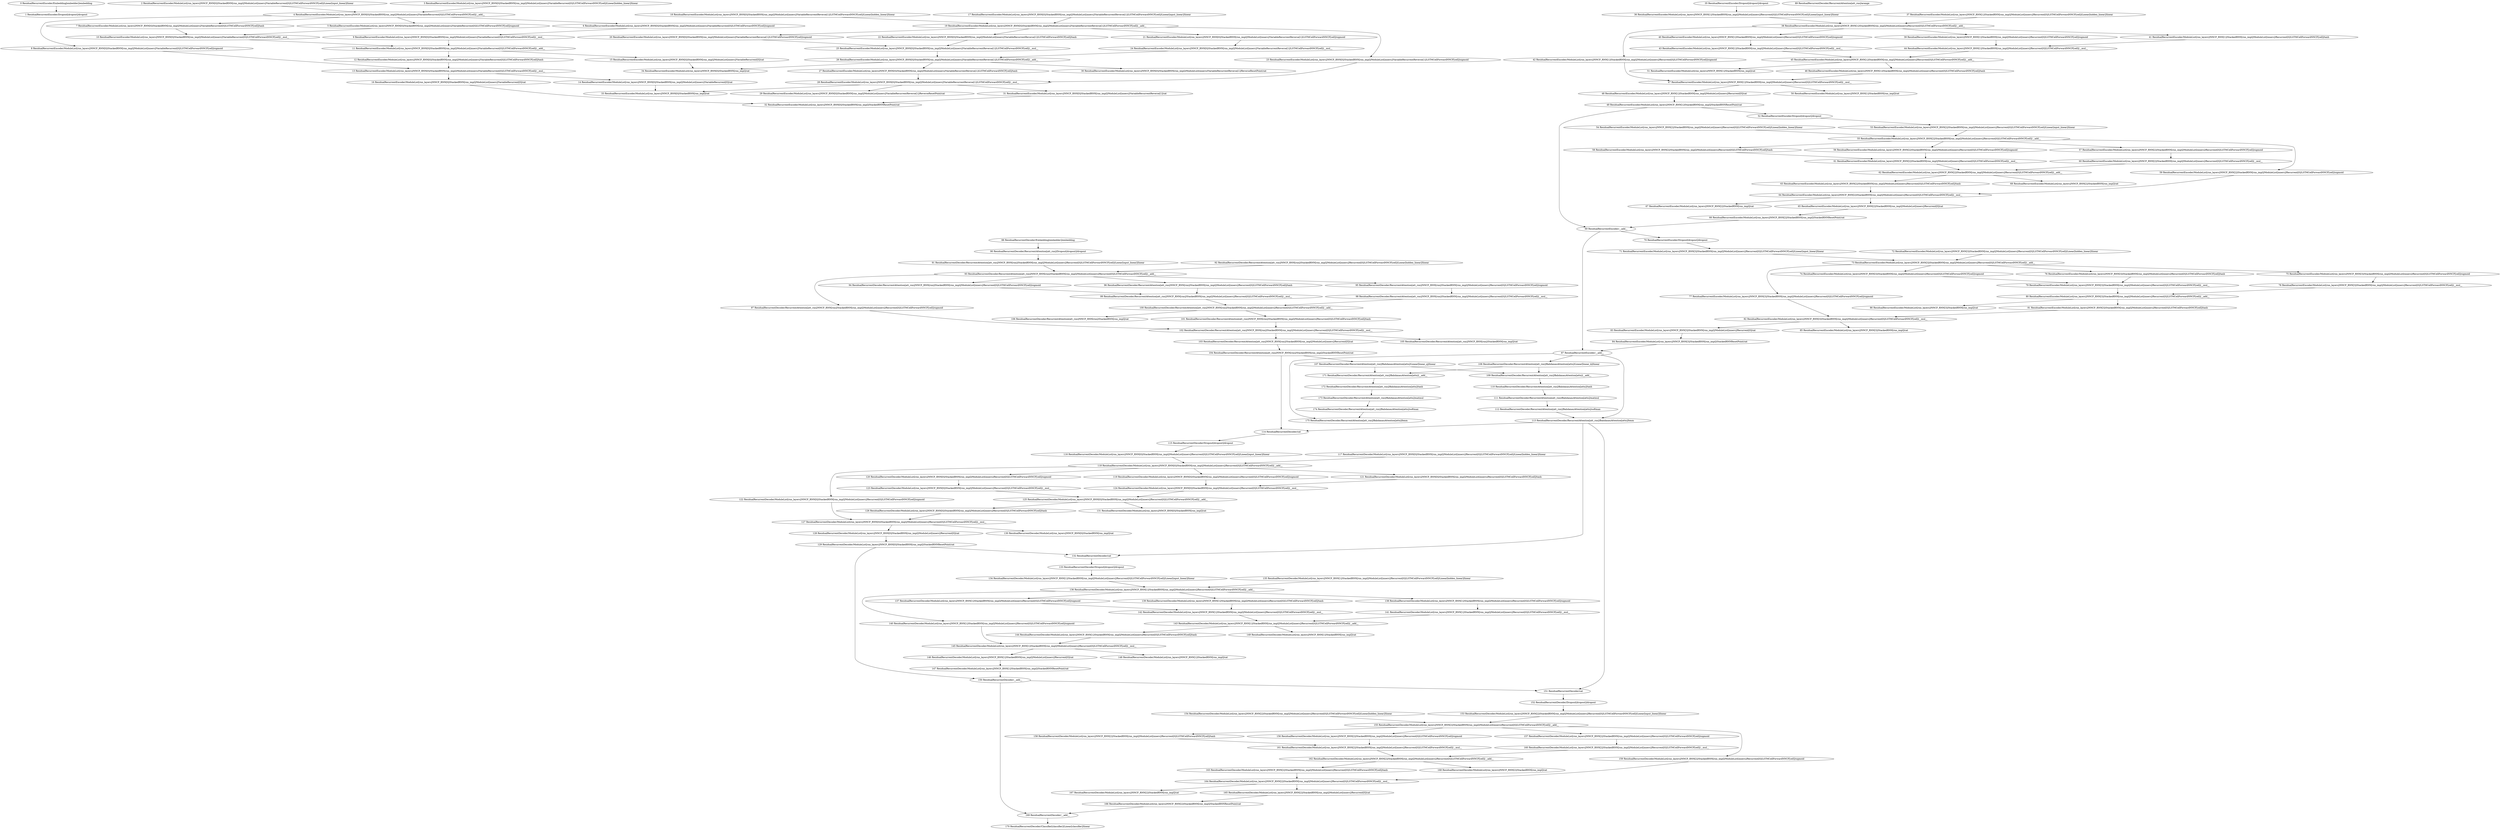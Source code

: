 strict digraph  {
"0 ResidualRecurrentEncoder/Embedding[embedder]/embedding" [id=0, scope="ResidualRecurrentEncoder/Embedding[embedder]", type=embedding];
"1 ResidualRecurrentEncoder/Dropout[dropout]/dropout" [id=1, scope="ResidualRecurrentEncoder/Dropout[dropout]", type=dropout];
"2 ResidualRecurrentEncoder/ModuleList[rnn_layers]/NNCF_RNN[0]/StackedRNN[rnn_impl]/ModuleList[inners]/VariableRecurrent[0]/LSTMCellForwardNNCF[cell]/Linear[input_linear]/linear" [id=2, scope="ResidualRecurrentEncoder/ModuleList[rnn_layers]/NNCF_RNN[0]/StackedRNN[rnn_impl]/ModuleList[inners]/VariableRecurrent[0]/LSTMCellForwardNNCF[cell]/Linear[input_linear]", type=linear];
"3 ResidualRecurrentEncoder/ModuleList[rnn_layers]/NNCF_RNN[0]/StackedRNN[rnn_impl]/ModuleList[inners]/VariableRecurrent[0]/LSTMCellForwardNNCF[cell]/Linear[hidden_linear]/linear" [id=3, scope="ResidualRecurrentEncoder/ModuleList[rnn_layers]/NNCF_RNN[0]/StackedRNN[rnn_impl]/ModuleList[inners]/VariableRecurrent[0]/LSTMCellForwardNNCF[cell]/Linear[hidden_linear]", type=linear];
"4 ResidualRecurrentEncoder/ModuleList[rnn_layers]/NNCF_RNN[0]/StackedRNN[rnn_impl]/ModuleList[inners]/VariableRecurrent[0]/LSTMCellForwardNNCF[cell]/__add__" [id=4, scope="ResidualRecurrentEncoder/ModuleList[rnn_layers]/NNCF_RNN[0]/StackedRNN[rnn_impl]/ModuleList[inners]/VariableRecurrent[0]/LSTMCellForwardNNCF[cell]", type=__add__];
"5 ResidualRecurrentEncoder/ModuleList[rnn_layers]/NNCF_RNN[0]/StackedRNN[rnn_impl]/ModuleList[inners]/VariableRecurrent[0]/LSTMCellForwardNNCF[cell]/sigmoid" [id=5, scope="ResidualRecurrentEncoder/ModuleList[rnn_layers]/NNCF_RNN[0]/StackedRNN[rnn_impl]/ModuleList[inners]/VariableRecurrent[0]/LSTMCellForwardNNCF[cell]", type=sigmoid];
"6 ResidualRecurrentEncoder/ModuleList[rnn_layers]/NNCF_RNN[0]/StackedRNN[rnn_impl]/ModuleList[inners]/VariableRecurrent[0]/LSTMCellForwardNNCF[cell]/sigmoid" [id=6, scope="ResidualRecurrentEncoder/ModuleList[rnn_layers]/NNCF_RNN[0]/StackedRNN[rnn_impl]/ModuleList[inners]/VariableRecurrent[0]/LSTMCellForwardNNCF[cell]", type=sigmoid];
"7 ResidualRecurrentEncoder/ModuleList[rnn_layers]/NNCF_RNN[0]/StackedRNN[rnn_impl]/ModuleList[inners]/VariableRecurrent[0]/LSTMCellForwardNNCF[cell]/tanh" [id=7, scope="ResidualRecurrentEncoder/ModuleList[rnn_layers]/NNCF_RNN[0]/StackedRNN[rnn_impl]/ModuleList[inners]/VariableRecurrent[0]/LSTMCellForwardNNCF[cell]", type=tanh];
"8 ResidualRecurrentEncoder/ModuleList[rnn_layers]/NNCF_RNN[0]/StackedRNN[rnn_impl]/ModuleList[inners]/VariableRecurrent[0]/LSTMCellForwardNNCF[cell]/sigmoid" [id=8, scope="ResidualRecurrentEncoder/ModuleList[rnn_layers]/NNCF_RNN[0]/StackedRNN[rnn_impl]/ModuleList[inners]/VariableRecurrent[0]/LSTMCellForwardNNCF[cell]", type=sigmoid];
"9 ResidualRecurrentEncoder/ModuleList[rnn_layers]/NNCF_RNN[0]/StackedRNN[rnn_impl]/ModuleList[inners]/VariableRecurrent[0]/LSTMCellForwardNNCF[cell]/__mul__" [id=9, scope="ResidualRecurrentEncoder/ModuleList[rnn_layers]/NNCF_RNN[0]/StackedRNN[rnn_impl]/ModuleList[inners]/VariableRecurrent[0]/LSTMCellForwardNNCF[cell]", type=__mul__];
"10 ResidualRecurrentEncoder/ModuleList[rnn_layers]/NNCF_RNN[0]/StackedRNN[rnn_impl]/ModuleList[inners]/VariableRecurrent[0]/LSTMCellForwardNNCF[cell]/__mul__" [id=10, scope="ResidualRecurrentEncoder/ModuleList[rnn_layers]/NNCF_RNN[0]/StackedRNN[rnn_impl]/ModuleList[inners]/VariableRecurrent[0]/LSTMCellForwardNNCF[cell]", type=__mul__];
"11 ResidualRecurrentEncoder/ModuleList[rnn_layers]/NNCF_RNN[0]/StackedRNN[rnn_impl]/ModuleList[inners]/VariableRecurrent[0]/LSTMCellForwardNNCF[cell]/__add__" [id=11, scope="ResidualRecurrentEncoder/ModuleList[rnn_layers]/NNCF_RNN[0]/StackedRNN[rnn_impl]/ModuleList[inners]/VariableRecurrent[0]/LSTMCellForwardNNCF[cell]", type=__add__];
"12 ResidualRecurrentEncoder/ModuleList[rnn_layers]/NNCF_RNN[0]/StackedRNN[rnn_impl]/ModuleList[inners]/VariableRecurrent[0]/LSTMCellForwardNNCF[cell]/tanh" [id=12, scope="ResidualRecurrentEncoder/ModuleList[rnn_layers]/NNCF_RNN[0]/StackedRNN[rnn_impl]/ModuleList[inners]/VariableRecurrent[0]/LSTMCellForwardNNCF[cell]", type=tanh];
"13 ResidualRecurrentEncoder/ModuleList[rnn_layers]/NNCF_RNN[0]/StackedRNN[rnn_impl]/ModuleList[inners]/VariableRecurrent[0]/LSTMCellForwardNNCF[cell]/__mul__" [id=13, scope="ResidualRecurrentEncoder/ModuleList[rnn_layers]/NNCF_RNN[0]/StackedRNN[rnn_impl]/ModuleList[inners]/VariableRecurrent[0]/LSTMCellForwardNNCF[cell]", type=__mul__];
"14 ResidualRecurrentEncoder/ModuleList[rnn_layers]/NNCF_RNN[0]/StackedRNN[rnn_impl]/ModuleList[inners]/VariableRecurrent[0]/cat" [id=14, scope="ResidualRecurrentEncoder/ModuleList[rnn_layers]/NNCF_RNN[0]/StackedRNN[rnn_impl]/ModuleList[inners]/VariableRecurrent[0]", type=cat];
"15 ResidualRecurrentEncoder/ModuleList[rnn_layers]/NNCF_RNN[0]/StackedRNN[rnn_impl]/ModuleList[inners]/VariableRecurrent[0]/cat" [id=15, scope="ResidualRecurrentEncoder/ModuleList[rnn_layers]/NNCF_RNN[0]/StackedRNN[rnn_impl]/ModuleList[inners]/VariableRecurrent[0]", type=cat];
"16 ResidualRecurrentEncoder/ModuleList[rnn_layers]/NNCF_RNN[0]/StackedRNN[rnn_impl]/ModuleList[inners]/VariableRecurrent[0]/cat" [id=16, scope="ResidualRecurrentEncoder/ModuleList[rnn_layers]/NNCF_RNN[0]/StackedRNN[rnn_impl]/ModuleList[inners]/VariableRecurrent[0]", type=cat];
"17 ResidualRecurrentEncoder/ModuleList[rnn_layers]/NNCF_RNN[0]/StackedRNN[rnn_impl]/ModuleList[inners]/VariableRecurrentReverse[1]/LSTMCellForwardNNCF[cell]/Linear[input_linear]/linear" [id=17, scope="ResidualRecurrentEncoder/ModuleList[rnn_layers]/NNCF_RNN[0]/StackedRNN[rnn_impl]/ModuleList[inners]/VariableRecurrentReverse[1]/LSTMCellForwardNNCF[cell]/Linear[input_linear]", type=linear];
"18 ResidualRecurrentEncoder/ModuleList[rnn_layers]/NNCF_RNN[0]/StackedRNN[rnn_impl]/ModuleList[inners]/VariableRecurrentReverse[1]/LSTMCellForwardNNCF[cell]/Linear[hidden_linear]/linear" [id=18, scope="ResidualRecurrentEncoder/ModuleList[rnn_layers]/NNCF_RNN[0]/StackedRNN[rnn_impl]/ModuleList[inners]/VariableRecurrentReverse[1]/LSTMCellForwardNNCF[cell]/Linear[hidden_linear]", type=linear];
"19 ResidualRecurrentEncoder/ModuleList[rnn_layers]/NNCF_RNN[0]/StackedRNN[rnn_impl]/ModuleList[inners]/VariableRecurrentReverse[1]/LSTMCellForwardNNCF[cell]/__add__" [id=19, scope="ResidualRecurrentEncoder/ModuleList[rnn_layers]/NNCF_RNN[0]/StackedRNN[rnn_impl]/ModuleList[inners]/VariableRecurrentReverse[1]/LSTMCellForwardNNCF[cell]", type=__add__];
"20 ResidualRecurrentEncoder/ModuleList[rnn_layers]/NNCF_RNN[0]/StackedRNN[rnn_impl]/ModuleList[inners]/VariableRecurrentReverse[1]/LSTMCellForwardNNCF[cell]/sigmoid" [id=20, scope="ResidualRecurrentEncoder/ModuleList[rnn_layers]/NNCF_RNN[0]/StackedRNN[rnn_impl]/ModuleList[inners]/VariableRecurrentReverse[1]/LSTMCellForwardNNCF[cell]", type=sigmoid];
"21 ResidualRecurrentEncoder/ModuleList[rnn_layers]/NNCF_RNN[0]/StackedRNN[rnn_impl]/ModuleList[inners]/VariableRecurrentReverse[1]/LSTMCellForwardNNCF[cell]/sigmoid" [id=21, scope="ResidualRecurrentEncoder/ModuleList[rnn_layers]/NNCF_RNN[0]/StackedRNN[rnn_impl]/ModuleList[inners]/VariableRecurrentReverse[1]/LSTMCellForwardNNCF[cell]", type=sigmoid];
"22 ResidualRecurrentEncoder/ModuleList[rnn_layers]/NNCF_RNN[0]/StackedRNN[rnn_impl]/ModuleList[inners]/VariableRecurrentReverse[1]/LSTMCellForwardNNCF[cell]/tanh" [id=22, scope="ResidualRecurrentEncoder/ModuleList[rnn_layers]/NNCF_RNN[0]/StackedRNN[rnn_impl]/ModuleList[inners]/VariableRecurrentReverse[1]/LSTMCellForwardNNCF[cell]", type=tanh];
"23 ResidualRecurrentEncoder/ModuleList[rnn_layers]/NNCF_RNN[0]/StackedRNN[rnn_impl]/ModuleList[inners]/VariableRecurrentReverse[1]/LSTMCellForwardNNCF[cell]/sigmoid" [id=23, scope="ResidualRecurrentEncoder/ModuleList[rnn_layers]/NNCF_RNN[0]/StackedRNN[rnn_impl]/ModuleList[inners]/VariableRecurrentReverse[1]/LSTMCellForwardNNCF[cell]", type=sigmoid];
"24 ResidualRecurrentEncoder/ModuleList[rnn_layers]/NNCF_RNN[0]/StackedRNN[rnn_impl]/ModuleList[inners]/VariableRecurrentReverse[1]/LSTMCellForwardNNCF[cell]/__mul__" [id=24, scope="ResidualRecurrentEncoder/ModuleList[rnn_layers]/NNCF_RNN[0]/StackedRNN[rnn_impl]/ModuleList[inners]/VariableRecurrentReverse[1]/LSTMCellForwardNNCF[cell]", type=__mul__];
"25 ResidualRecurrentEncoder/ModuleList[rnn_layers]/NNCF_RNN[0]/StackedRNN[rnn_impl]/ModuleList[inners]/VariableRecurrentReverse[1]/LSTMCellForwardNNCF[cell]/__mul__" [id=25, scope="ResidualRecurrentEncoder/ModuleList[rnn_layers]/NNCF_RNN[0]/StackedRNN[rnn_impl]/ModuleList[inners]/VariableRecurrentReverse[1]/LSTMCellForwardNNCF[cell]", type=__mul__];
"26 ResidualRecurrentEncoder/ModuleList[rnn_layers]/NNCF_RNN[0]/StackedRNN[rnn_impl]/ModuleList[inners]/VariableRecurrentReverse[1]/LSTMCellForwardNNCF[cell]/__add__" [id=26, scope="ResidualRecurrentEncoder/ModuleList[rnn_layers]/NNCF_RNN[0]/StackedRNN[rnn_impl]/ModuleList[inners]/VariableRecurrentReverse[1]/LSTMCellForwardNNCF[cell]", type=__add__];
"27 ResidualRecurrentEncoder/ModuleList[rnn_layers]/NNCF_RNN[0]/StackedRNN[rnn_impl]/ModuleList[inners]/VariableRecurrentReverse[1]/LSTMCellForwardNNCF[cell]/tanh" [id=27, scope="ResidualRecurrentEncoder/ModuleList[rnn_layers]/NNCF_RNN[0]/StackedRNN[rnn_impl]/ModuleList[inners]/VariableRecurrentReverse[1]/LSTMCellForwardNNCF[cell]", type=tanh];
"28 ResidualRecurrentEncoder/ModuleList[rnn_layers]/NNCF_RNN[0]/StackedRNN[rnn_impl]/ModuleList[inners]/VariableRecurrentReverse[1]/LSTMCellForwardNNCF[cell]/__mul__" [id=28, scope="ResidualRecurrentEncoder/ModuleList[rnn_layers]/NNCF_RNN[0]/StackedRNN[rnn_impl]/ModuleList[inners]/VariableRecurrentReverse[1]/LSTMCellForwardNNCF[cell]", type=__mul__];
"29 ResidualRecurrentEncoder/ModuleList[rnn_layers]/NNCF_RNN[0]/StackedRNN[rnn_impl]/ModuleList[inners]/VariableRecurrentReverse[1]/ReverseResetPoint/cat" [id=29, scope="ResidualRecurrentEncoder/ModuleList[rnn_layers]/NNCF_RNN[0]/StackedRNN[rnn_impl]/ModuleList[inners]/VariableRecurrentReverse[1]/ReverseResetPoint", type=cat];
"30 ResidualRecurrentEncoder/ModuleList[rnn_layers]/NNCF_RNN[0]/StackedRNN[rnn_impl]/ModuleList[inners]/VariableRecurrentReverse[1]/ReverseResetPoint/cat" [id=30, scope="ResidualRecurrentEncoder/ModuleList[rnn_layers]/NNCF_RNN[0]/StackedRNN[rnn_impl]/ModuleList[inners]/VariableRecurrentReverse[1]/ReverseResetPoint", type=cat];
"31 ResidualRecurrentEncoder/ModuleList[rnn_layers]/NNCF_RNN[0]/StackedRNN[rnn_impl]/ModuleList[inners]/VariableRecurrentReverse[1]/cat" [id=31, scope="ResidualRecurrentEncoder/ModuleList[rnn_layers]/NNCF_RNN[0]/StackedRNN[rnn_impl]/ModuleList[inners]/VariableRecurrentReverse[1]", type=cat];
"32 ResidualRecurrentEncoder/ModuleList[rnn_layers]/NNCF_RNN[0]/StackedRNN[rnn_impl]/StackedRNNResetPoint/cat" [id=32, scope="ResidualRecurrentEncoder/ModuleList[rnn_layers]/NNCF_RNN[0]/StackedRNN[rnn_impl]/StackedRNNResetPoint", type=cat];
"33 ResidualRecurrentEncoder/ModuleList[rnn_layers]/NNCF_RNN[0]/StackedRNN[rnn_impl]/cat" [id=33, scope="ResidualRecurrentEncoder/ModuleList[rnn_layers]/NNCF_RNN[0]/StackedRNN[rnn_impl]", type=cat];
"34 ResidualRecurrentEncoder/ModuleList[rnn_layers]/NNCF_RNN[0]/StackedRNN[rnn_impl]/cat" [id=34, scope="ResidualRecurrentEncoder/ModuleList[rnn_layers]/NNCF_RNN[0]/StackedRNN[rnn_impl]", type=cat];
"35 ResidualRecurrentEncoder/Dropout[dropout]/dropout" [id=35, scope="ResidualRecurrentEncoder/Dropout[dropout]", type=dropout];
"36 ResidualRecurrentEncoder/ModuleList[rnn_layers]/NNCF_RNN[1]/StackedRNN[rnn_impl]/ModuleList[inners]/Recurrent[0]/LSTMCellForwardNNCF[cell]/Linear[input_linear]/linear" [id=36, scope="ResidualRecurrentEncoder/ModuleList[rnn_layers]/NNCF_RNN[1]/StackedRNN[rnn_impl]/ModuleList[inners]/Recurrent[0]/LSTMCellForwardNNCF[cell]/Linear[input_linear]", type=linear];
"37 ResidualRecurrentEncoder/ModuleList[rnn_layers]/NNCF_RNN[1]/StackedRNN[rnn_impl]/ModuleList[inners]/Recurrent[0]/LSTMCellForwardNNCF[cell]/Linear[hidden_linear]/linear" [id=37, scope="ResidualRecurrentEncoder/ModuleList[rnn_layers]/NNCF_RNN[1]/StackedRNN[rnn_impl]/ModuleList[inners]/Recurrent[0]/LSTMCellForwardNNCF[cell]/Linear[hidden_linear]", type=linear];
"38 ResidualRecurrentEncoder/ModuleList[rnn_layers]/NNCF_RNN[1]/StackedRNN[rnn_impl]/ModuleList[inners]/Recurrent[0]/LSTMCellForwardNNCF[cell]/__add__" [id=38, scope="ResidualRecurrentEncoder/ModuleList[rnn_layers]/NNCF_RNN[1]/StackedRNN[rnn_impl]/ModuleList[inners]/Recurrent[0]/LSTMCellForwardNNCF[cell]", type=__add__];
"39 ResidualRecurrentEncoder/ModuleList[rnn_layers]/NNCF_RNN[1]/StackedRNN[rnn_impl]/ModuleList[inners]/Recurrent[0]/LSTMCellForwardNNCF[cell]/sigmoid" [id=39, scope="ResidualRecurrentEncoder/ModuleList[rnn_layers]/NNCF_RNN[1]/StackedRNN[rnn_impl]/ModuleList[inners]/Recurrent[0]/LSTMCellForwardNNCF[cell]", type=sigmoid];
"40 ResidualRecurrentEncoder/ModuleList[rnn_layers]/NNCF_RNN[1]/StackedRNN[rnn_impl]/ModuleList[inners]/Recurrent[0]/LSTMCellForwardNNCF[cell]/sigmoid" [id=40, scope="ResidualRecurrentEncoder/ModuleList[rnn_layers]/NNCF_RNN[1]/StackedRNN[rnn_impl]/ModuleList[inners]/Recurrent[0]/LSTMCellForwardNNCF[cell]", type=sigmoid];
"41 ResidualRecurrentEncoder/ModuleList[rnn_layers]/NNCF_RNN[1]/StackedRNN[rnn_impl]/ModuleList[inners]/Recurrent[0]/LSTMCellForwardNNCF[cell]/tanh" [id=41, scope="ResidualRecurrentEncoder/ModuleList[rnn_layers]/NNCF_RNN[1]/StackedRNN[rnn_impl]/ModuleList[inners]/Recurrent[0]/LSTMCellForwardNNCF[cell]", type=tanh];
"42 ResidualRecurrentEncoder/ModuleList[rnn_layers]/NNCF_RNN[1]/StackedRNN[rnn_impl]/ModuleList[inners]/Recurrent[0]/LSTMCellForwardNNCF[cell]/sigmoid" [id=42, scope="ResidualRecurrentEncoder/ModuleList[rnn_layers]/NNCF_RNN[1]/StackedRNN[rnn_impl]/ModuleList[inners]/Recurrent[0]/LSTMCellForwardNNCF[cell]", type=sigmoid];
"43 ResidualRecurrentEncoder/ModuleList[rnn_layers]/NNCF_RNN[1]/StackedRNN[rnn_impl]/ModuleList[inners]/Recurrent[0]/LSTMCellForwardNNCF[cell]/__mul__" [id=43, scope="ResidualRecurrentEncoder/ModuleList[rnn_layers]/NNCF_RNN[1]/StackedRNN[rnn_impl]/ModuleList[inners]/Recurrent[0]/LSTMCellForwardNNCF[cell]", type=__mul__];
"44 ResidualRecurrentEncoder/ModuleList[rnn_layers]/NNCF_RNN[1]/StackedRNN[rnn_impl]/ModuleList[inners]/Recurrent[0]/LSTMCellForwardNNCF[cell]/__mul__" [id=44, scope="ResidualRecurrentEncoder/ModuleList[rnn_layers]/NNCF_RNN[1]/StackedRNN[rnn_impl]/ModuleList[inners]/Recurrent[0]/LSTMCellForwardNNCF[cell]", type=__mul__];
"45 ResidualRecurrentEncoder/ModuleList[rnn_layers]/NNCF_RNN[1]/StackedRNN[rnn_impl]/ModuleList[inners]/Recurrent[0]/LSTMCellForwardNNCF[cell]/__add__" [id=45, scope="ResidualRecurrentEncoder/ModuleList[rnn_layers]/NNCF_RNN[1]/StackedRNN[rnn_impl]/ModuleList[inners]/Recurrent[0]/LSTMCellForwardNNCF[cell]", type=__add__];
"46 ResidualRecurrentEncoder/ModuleList[rnn_layers]/NNCF_RNN[1]/StackedRNN[rnn_impl]/ModuleList[inners]/Recurrent[0]/LSTMCellForwardNNCF[cell]/tanh" [id=46, scope="ResidualRecurrentEncoder/ModuleList[rnn_layers]/NNCF_RNN[1]/StackedRNN[rnn_impl]/ModuleList[inners]/Recurrent[0]/LSTMCellForwardNNCF[cell]", type=tanh];
"47 ResidualRecurrentEncoder/ModuleList[rnn_layers]/NNCF_RNN[1]/StackedRNN[rnn_impl]/ModuleList[inners]/Recurrent[0]/LSTMCellForwardNNCF[cell]/__mul__" [id=47, scope="ResidualRecurrentEncoder/ModuleList[rnn_layers]/NNCF_RNN[1]/StackedRNN[rnn_impl]/ModuleList[inners]/Recurrent[0]/LSTMCellForwardNNCF[cell]", type=__mul__];
"48 ResidualRecurrentEncoder/ModuleList[rnn_layers]/NNCF_RNN[1]/StackedRNN[rnn_impl]/ModuleList[inners]/Recurrent[0]/cat" [id=48, scope="ResidualRecurrentEncoder/ModuleList[rnn_layers]/NNCF_RNN[1]/StackedRNN[rnn_impl]/ModuleList[inners]/Recurrent[0]", type=cat];
"49 ResidualRecurrentEncoder/ModuleList[rnn_layers]/NNCF_RNN[1]/StackedRNN[rnn_impl]/StackedRNNResetPoint/cat" [id=49, scope="ResidualRecurrentEncoder/ModuleList[rnn_layers]/NNCF_RNN[1]/StackedRNN[rnn_impl]/StackedRNNResetPoint", type=cat];
"50 ResidualRecurrentEncoder/ModuleList[rnn_layers]/NNCF_RNN[1]/StackedRNN[rnn_impl]/cat" [id=50, scope="ResidualRecurrentEncoder/ModuleList[rnn_layers]/NNCF_RNN[1]/StackedRNN[rnn_impl]", type=cat];
"51 ResidualRecurrentEncoder/ModuleList[rnn_layers]/NNCF_RNN[1]/StackedRNN[rnn_impl]/cat" [id=51, scope="ResidualRecurrentEncoder/ModuleList[rnn_layers]/NNCF_RNN[1]/StackedRNN[rnn_impl]", type=cat];
"52 ResidualRecurrentEncoder/Dropout[dropout]/dropout" [id=52, scope="ResidualRecurrentEncoder/Dropout[dropout]", type=dropout];
"53 ResidualRecurrentEncoder/ModuleList[rnn_layers]/NNCF_RNN[2]/StackedRNN[rnn_impl]/ModuleList[inners]/Recurrent[0]/LSTMCellForwardNNCF[cell]/Linear[input_linear]/linear" [id=53, scope="ResidualRecurrentEncoder/ModuleList[rnn_layers]/NNCF_RNN[2]/StackedRNN[rnn_impl]/ModuleList[inners]/Recurrent[0]/LSTMCellForwardNNCF[cell]/Linear[input_linear]", type=linear];
"54 ResidualRecurrentEncoder/ModuleList[rnn_layers]/NNCF_RNN[2]/StackedRNN[rnn_impl]/ModuleList[inners]/Recurrent[0]/LSTMCellForwardNNCF[cell]/Linear[hidden_linear]/linear" [id=54, scope="ResidualRecurrentEncoder/ModuleList[rnn_layers]/NNCF_RNN[2]/StackedRNN[rnn_impl]/ModuleList[inners]/Recurrent[0]/LSTMCellForwardNNCF[cell]/Linear[hidden_linear]", type=linear];
"55 ResidualRecurrentEncoder/ModuleList[rnn_layers]/NNCF_RNN[2]/StackedRNN[rnn_impl]/ModuleList[inners]/Recurrent[0]/LSTMCellForwardNNCF[cell]/__add__" [id=55, scope="ResidualRecurrentEncoder/ModuleList[rnn_layers]/NNCF_RNN[2]/StackedRNN[rnn_impl]/ModuleList[inners]/Recurrent[0]/LSTMCellForwardNNCF[cell]", type=__add__];
"56 ResidualRecurrentEncoder/ModuleList[rnn_layers]/NNCF_RNN[2]/StackedRNN[rnn_impl]/ModuleList[inners]/Recurrent[0]/LSTMCellForwardNNCF[cell]/sigmoid" [id=56, scope="ResidualRecurrentEncoder/ModuleList[rnn_layers]/NNCF_RNN[2]/StackedRNN[rnn_impl]/ModuleList[inners]/Recurrent[0]/LSTMCellForwardNNCF[cell]", type=sigmoid];
"57 ResidualRecurrentEncoder/ModuleList[rnn_layers]/NNCF_RNN[2]/StackedRNN[rnn_impl]/ModuleList[inners]/Recurrent[0]/LSTMCellForwardNNCF[cell]/sigmoid" [id=57, scope="ResidualRecurrentEncoder/ModuleList[rnn_layers]/NNCF_RNN[2]/StackedRNN[rnn_impl]/ModuleList[inners]/Recurrent[0]/LSTMCellForwardNNCF[cell]", type=sigmoid];
"58 ResidualRecurrentEncoder/ModuleList[rnn_layers]/NNCF_RNN[2]/StackedRNN[rnn_impl]/ModuleList[inners]/Recurrent[0]/LSTMCellForwardNNCF[cell]/tanh" [id=58, scope="ResidualRecurrentEncoder/ModuleList[rnn_layers]/NNCF_RNN[2]/StackedRNN[rnn_impl]/ModuleList[inners]/Recurrent[0]/LSTMCellForwardNNCF[cell]", type=tanh];
"59 ResidualRecurrentEncoder/ModuleList[rnn_layers]/NNCF_RNN[2]/StackedRNN[rnn_impl]/ModuleList[inners]/Recurrent[0]/LSTMCellForwardNNCF[cell]/sigmoid" [id=59, scope="ResidualRecurrentEncoder/ModuleList[rnn_layers]/NNCF_RNN[2]/StackedRNN[rnn_impl]/ModuleList[inners]/Recurrent[0]/LSTMCellForwardNNCF[cell]", type=sigmoid];
"60 ResidualRecurrentEncoder/ModuleList[rnn_layers]/NNCF_RNN[2]/StackedRNN[rnn_impl]/ModuleList[inners]/Recurrent[0]/LSTMCellForwardNNCF[cell]/__mul__" [id=60, scope="ResidualRecurrentEncoder/ModuleList[rnn_layers]/NNCF_RNN[2]/StackedRNN[rnn_impl]/ModuleList[inners]/Recurrent[0]/LSTMCellForwardNNCF[cell]", type=__mul__];
"61 ResidualRecurrentEncoder/ModuleList[rnn_layers]/NNCF_RNN[2]/StackedRNN[rnn_impl]/ModuleList[inners]/Recurrent[0]/LSTMCellForwardNNCF[cell]/__mul__" [id=61, scope="ResidualRecurrentEncoder/ModuleList[rnn_layers]/NNCF_RNN[2]/StackedRNN[rnn_impl]/ModuleList[inners]/Recurrent[0]/LSTMCellForwardNNCF[cell]", type=__mul__];
"62 ResidualRecurrentEncoder/ModuleList[rnn_layers]/NNCF_RNN[2]/StackedRNN[rnn_impl]/ModuleList[inners]/Recurrent[0]/LSTMCellForwardNNCF[cell]/__add__" [id=62, scope="ResidualRecurrentEncoder/ModuleList[rnn_layers]/NNCF_RNN[2]/StackedRNN[rnn_impl]/ModuleList[inners]/Recurrent[0]/LSTMCellForwardNNCF[cell]", type=__add__];
"63 ResidualRecurrentEncoder/ModuleList[rnn_layers]/NNCF_RNN[2]/StackedRNN[rnn_impl]/ModuleList[inners]/Recurrent[0]/LSTMCellForwardNNCF[cell]/tanh" [id=63, scope="ResidualRecurrentEncoder/ModuleList[rnn_layers]/NNCF_RNN[2]/StackedRNN[rnn_impl]/ModuleList[inners]/Recurrent[0]/LSTMCellForwardNNCF[cell]", type=tanh];
"64 ResidualRecurrentEncoder/ModuleList[rnn_layers]/NNCF_RNN[2]/StackedRNN[rnn_impl]/ModuleList[inners]/Recurrent[0]/LSTMCellForwardNNCF[cell]/__mul__" [id=64, scope="ResidualRecurrentEncoder/ModuleList[rnn_layers]/NNCF_RNN[2]/StackedRNN[rnn_impl]/ModuleList[inners]/Recurrent[0]/LSTMCellForwardNNCF[cell]", type=__mul__];
"65 ResidualRecurrentEncoder/ModuleList[rnn_layers]/NNCF_RNN[2]/StackedRNN[rnn_impl]/ModuleList[inners]/Recurrent[0]/cat" [id=65, scope="ResidualRecurrentEncoder/ModuleList[rnn_layers]/NNCF_RNN[2]/StackedRNN[rnn_impl]/ModuleList[inners]/Recurrent[0]", type=cat];
"66 ResidualRecurrentEncoder/ModuleList[rnn_layers]/NNCF_RNN[2]/StackedRNN[rnn_impl]/StackedRNNResetPoint/cat" [id=66, scope="ResidualRecurrentEncoder/ModuleList[rnn_layers]/NNCF_RNN[2]/StackedRNN[rnn_impl]/StackedRNNResetPoint", type=cat];
"67 ResidualRecurrentEncoder/ModuleList[rnn_layers]/NNCF_RNN[2]/StackedRNN[rnn_impl]/cat" [id=67, scope="ResidualRecurrentEncoder/ModuleList[rnn_layers]/NNCF_RNN[2]/StackedRNN[rnn_impl]", type=cat];
"68 ResidualRecurrentEncoder/ModuleList[rnn_layers]/NNCF_RNN[2]/StackedRNN[rnn_impl]/cat" [id=68, scope="ResidualRecurrentEncoder/ModuleList[rnn_layers]/NNCF_RNN[2]/StackedRNN[rnn_impl]", type=cat];
"69 ResidualRecurrentEncoder/__add__" [id=69, scope=ResidualRecurrentEncoder, type=__add__];
"70 ResidualRecurrentEncoder/Dropout[dropout]/dropout" [id=70, scope="ResidualRecurrentEncoder/Dropout[dropout]", type=dropout];
"71 ResidualRecurrentEncoder/ModuleList[rnn_layers]/NNCF_RNN[3]/StackedRNN[rnn_impl]/ModuleList[inners]/Recurrent[0]/LSTMCellForwardNNCF[cell]/Linear[input_linear]/linear" [id=71, scope="ResidualRecurrentEncoder/ModuleList[rnn_layers]/NNCF_RNN[3]/StackedRNN[rnn_impl]/ModuleList[inners]/Recurrent[0]/LSTMCellForwardNNCF[cell]/Linear[input_linear]", type=linear];
"72 ResidualRecurrentEncoder/ModuleList[rnn_layers]/NNCF_RNN[3]/StackedRNN[rnn_impl]/ModuleList[inners]/Recurrent[0]/LSTMCellForwardNNCF[cell]/Linear[hidden_linear]/linear" [id=72, scope="ResidualRecurrentEncoder/ModuleList[rnn_layers]/NNCF_RNN[3]/StackedRNN[rnn_impl]/ModuleList[inners]/Recurrent[0]/LSTMCellForwardNNCF[cell]/Linear[hidden_linear]", type=linear];
"73 ResidualRecurrentEncoder/ModuleList[rnn_layers]/NNCF_RNN[3]/StackedRNN[rnn_impl]/ModuleList[inners]/Recurrent[0]/LSTMCellForwardNNCF[cell]/__add__" [id=73, scope="ResidualRecurrentEncoder/ModuleList[rnn_layers]/NNCF_RNN[3]/StackedRNN[rnn_impl]/ModuleList[inners]/Recurrent[0]/LSTMCellForwardNNCF[cell]", type=__add__];
"74 ResidualRecurrentEncoder/ModuleList[rnn_layers]/NNCF_RNN[3]/StackedRNN[rnn_impl]/ModuleList[inners]/Recurrent[0]/LSTMCellForwardNNCF[cell]/sigmoid" [id=74, scope="ResidualRecurrentEncoder/ModuleList[rnn_layers]/NNCF_RNN[3]/StackedRNN[rnn_impl]/ModuleList[inners]/Recurrent[0]/LSTMCellForwardNNCF[cell]", type=sigmoid];
"75 ResidualRecurrentEncoder/ModuleList[rnn_layers]/NNCF_RNN[3]/StackedRNN[rnn_impl]/ModuleList[inners]/Recurrent[0]/LSTMCellForwardNNCF[cell]/sigmoid" [id=75, scope="ResidualRecurrentEncoder/ModuleList[rnn_layers]/NNCF_RNN[3]/StackedRNN[rnn_impl]/ModuleList[inners]/Recurrent[0]/LSTMCellForwardNNCF[cell]", type=sigmoid];
"76 ResidualRecurrentEncoder/ModuleList[rnn_layers]/NNCF_RNN[3]/StackedRNN[rnn_impl]/ModuleList[inners]/Recurrent[0]/LSTMCellForwardNNCF[cell]/tanh" [id=76, scope="ResidualRecurrentEncoder/ModuleList[rnn_layers]/NNCF_RNN[3]/StackedRNN[rnn_impl]/ModuleList[inners]/Recurrent[0]/LSTMCellForwardNNCF[cell]", type=tanh];
"77 ResidualRecurrentEncoder/ModuleList[rnn_layers]/NNCF_RNN[3]/StackedRNN[rnn_impl]/ModuleList[inners]/Recurrent[0]/LSTMCellForwardNNCF[cell]/sigmoid" [id=77, scope="ResidualRecurrentEncoder/ModuleList[rnn_layers]/NNCF_RNN[3]/StackedRNN[rnn_impl]/ModuleList[inners]/Recurrent[0]/LSTMCellForwardNNCF[cell]", type=sigmoid];
"78 ResidualRecurrentEncoder/ModuleList[rnn_layers]/NNCF_RNN[3]/StackedRNN[rnn_impl]/ModuleList[inners]/Recurrent[0]/LSTMCellForwardNNCF[cell]/__mul__" [id=78, scope="ResidualRecurrentEncoder/ModuleList[rnn_layers]/NNCF_RNN[3]/StackedRNN[rnn_impl]/ModuleList[inners]/Recurrent[0]/LSTMCellForwardNNCF[cell]", type=__mul__];
"79 ResidualRecurrentEncoder/ModuleList[rnn_layers]/NNCF_RNN[3]/StackedRNN[rnn_impl]/ModuleList[inners]/Recurrent[0]/LSTMCellForwardNNCF[cell]/__mul__" [id=79, scope="ResidualRecurrentEncoder/ModuleList[rnn_layers]/NNCF_RNN[3]/StackedRNN[rnn_impl]/ModuleList[inners]/Recurrent[0]/LSTMCellForwardNNCF[cell]", type=__mul__];
"80 ResidualRecurrentEncoder/ModuleList[rnn_layers]/NNCF_RNN[3]/StackedRNN[rnn_impl]/ModuleList[inners]/Recurrent[0]/LSTMCellForwardNNCF[cell]/__add__" [id=80, scope="ResidualRecurrentEncoder/ModuleList[rnn_layers]/NNCF_RNN[3]/StackedRNN[rnn_impl]/ModuleList[inners]/Recurrent[0]/LSTMCellForwardNNCF[cell]", type=__add__];
"81 ResidualRecurrentEncoder/ModuleList[rnn_layers]/NNCF_RNN[3]/StackedRNN[rnn_impl]/ModuleList[inners]/Recurrent[0]/LSTMCellForwardNNCF[cell]/tanh" [id=81, scope="ResidualRecurrentEncoder/ModuleList[rnn_layers]/NNCF_RNN[3]/StackedRNN[rnn_impl]/ModuleList[inners]/Recurrent[0]/LSTMCellForwardNNCF[cell]", type=tanh];
"82 ResidualRecurrentEncoder/ModuleList[rnn_layers]/NNCF_RNN[3]/StackedRNN[rnn_impl]/ModuleList[inners]/Recurrent[0]/LSTMCellForwardNNCF[cell]/__mul__" [id=82, scope="ResidualRecurrentEncoder/ModuleList[rnn_layers]/NNCF_RNN[3]/StackedRNN[rnn_impl]/ModuleList[inners]/Recurrent[0]/LSTMCellForwardNNCF[cell]", type=__mul__];
"83 ResidualRecurrentEncoder/ModuleList[rnn_layers]/NNCF_RNN[3]/StackedRNN[rnn_impl]/ModuleList[inners]/Recurrent[0]/cat" [id=83, scope="ResidualRecurrentEncoder/ModuleList[rnn_layers]/NNCF_RNN[3]/StackedRNN[rnn_impl]/ModuleList[inners]/Recurrent[0]", type=cat];
"84 ResidualRecurrentEncoder/ModuleList[rnn_layers]/NNCF_RNN[3]/StackedRNN[rnn_impl]/StackedRNNResetPoint/cat" [id=84, scope="ResidualRecurrentEncoder/ModuleList[rnn_layers]/NNCF_RNN[3]/StackedRNN[rnn_impl]/StackedRNNResetPoint", type=cat];
"85 ResidualRecurrentEncoder/ModuleList[rnn_layers]/NNCF_RNN[3]/StackedRNN[rnn_impl]/cat" [id=85, scope="ResidualRecurrentEncoder/ModuleList[rnn_layers]/NNCF_RNN[3]/StackedRNN[rnn_impl]", type=cat];
"86 ResidualRecurrentEncoder/ModuleList[rnn_layers]/NNCF_RNN[3]/StackedRNN[rnn_impl]/cat" [id=86, scope="ResidualRecurrentEncoder/ModuleList[rnn_layers]/NNCF_RNN[3]/StackedRNN[rnn_impl]", type=cat];
"87 ResidualRecurrentEncoder/__add__" [id=87, scope=ResidualRecurrentEncoder, type=__add__];
"88 ResidualRecurrentDecoder/Embedding[embedder]/embedding" [id=88, scope="ResidualRecurrentDecoder/Embedding[embedder]", type=embedding];
"89 ResidualRecurrentDecoder/RecurrentAttention[att_rnn]/arange" [id=89, scope="ResidualRecurrentDecoder/RecurrentAttention[att_rnn]", type=arange];
"90 ResidualRecurrentDecoder/RecurrentAttention[att_rnn]/Dropout[dropout]/dropout" [id=90, scope="ResidualRecurrentDecoder/RecurrentAttention[att_rnn]/Dropout[dropout]", type=dropout];
"91 ResidualRecurrentDecoder/RecurrentAttention[att_rnn]/NNCF_RNN[rnn]/StackedRNN[rnn_impl]/ModuleList[inners]/Recurrent[0]/LSTMCellForwardNNCF[cell]/Linear[input_linear]/linear" [id=91, scope="ResidualRecurrentDecoder/RecurrentAttention[att_rnn]/NNCF_RNN[rnn]/StackedRNN[rnn_impl]/ModuleList[inners]/Recurrent[0]/LSTMCellForwardNNCF[cell]/Linear[input_linear]", type=linear];
"92 ResidualRecurrentDecoder/RecurrentAttention[att_rnn]/NNCF_RNN[rnn]/StackedRNN[rnn_impl]/ModuleList[inners]/Recurrent[0]/LSTMCellForwardNNCF[cell]/Linear[hidden_linear]/linear" [id=92, scope="ResidualRecurrentDecoder/RecurrentAttention[att_rnn]/NNCF_RNN[rnn]/StackedRNN[rnn_impl]/ModuleList[inners]/Recurrent[0]/LSTMCellForwardNNCF[cell]/Linear[hidden_linear]", type=linear];
"93 ResidualRecurrentDecoder/RecurrentAttention[att_rnn]/NNCF_RNN[rnn]/StackedRNN[rnn_impl]/ModuleList[inners]/Recurrent[0]/LSTMCellForwardNNCF[cell]/__add__" [id=93, scope="ResidualRecurrentDecoder/RecurrentAttention[att_rnn]/NNCF_RNN[rnn]/StackedRNN[rnn_impl]/ModuleList[inners]/Recurrent[0]/LSTMCellForwardNNCF[cell]", type=__add__];
"94 ResidualRecurrentDecoder/RecurrentAttention[att_rnn]/NNCF_RNN[rnn]/StackedRNN[rnn_impl]/ModuleList[inners]/Recurrent[0]/LSTMCellForwardNNCF[cell]/sigmoid" [id=94, scope="ResidualRecurrentDecoder/RecurrentAttention[att_rnn]/NNCF_RNN[rnn]/StackedRNN[rnn_impl]/ModuleList[inners]/Recurrent[0]/LSTMCellForwardNNCF[cell]", type=sigmoid];
"95 ResidualRecurrentDecoder/RecurrentAttention[att_rnn]/NNCF_RNN[rnn]/StackedRNN[rnn_impl]/ModuleList[inners]/Recurrent[0]/LSTMCellForwardNNCF[cell]/sigmoid" [id=95, scope="ResidualRecurrentDecoder/RecurrentAttention[att_rnn]/NNCF_RNN[rnn]/StackedRNN[rnn_impl]/ModuleList[inners]/Recurrent[0]/LSTMCellForwardNNCF[cell]", type=sigmoid];
"96 ResidualRecurrentDecoder/RecurrentAttention[att_rnn]/NNCF_RNN[rnn]/StackedRNN[rnn_impl]/ModuleList[inners]/Recurrent[0]/LSTMCellForwardNNCF[cell]/tanh" [id=96, scope="ResidualRecurrentDecoder/RecurrentAttention[att_rnn]/NNCF_RNN[rnn]/StackedRNN[rnn_impl]/ModuleList[inners]/Recurrent[0]/LSTMCellForwardNNCF[cell]", type=tanh];
"97 ResidualRecurrentDecoder/RecurrentAttention[att_rnn]/NNCF_RNN[rnn]/StackedRNN[rnn_impl]/ModuleList[inners]/Recurrent[0]/LSTMCellForwardNNCF[cell]/sigmoid" [id=97, scope="ResidualRecurrentDecoder/RecurrentAttention[att_rnn]/NNCF_RNN[rnn]/StackedRNN[rnn_impl]/ModuleList[inners]/Recurrent[0]/LSTMCellForwardNNCF[cell]", type=sigmoid];
"98 ResidualRecurrentDecoder/RecurrentAttention[att_rnn]/NNCF_RNN[rnn]/StackedRNN[rnn_impl]/ModuleList[inners]/Recurrent[0]/LSTMCellForwardNNCF[cell]/__mul__" [id=98, scope="ResidualRecurrentDecoder/RecurrentAttention[att_rnn]/NNCF_RNN[rnn]/StackedRNN[rnn_impl]/ModuleList[inners]/Recurrent[0]/LSTMCellForwardNNCF[cell]", type=__mul__];
"99 ResidualRecurrentDecoder/RecurrentAttention[att_rnn]/NNCF_RNN[rnn]/StackedRNN[rnn_impl]/ModuleList[inners]/Recurrent[0]/LSTMCellForwardNNCF[cell]/__mul__" [id=99, scope="ResidualRecurrentDecoder/RecurrentAttention[att_rnn]/NNCF_RNN[rnn]/StackedRNN[rnn_impl]/ModuleList[inners]/Recurrent[0]/LSTMCellForwardNNCF[cell]", type=__mul__];
"100 ResidualRecurrentDecoder/RecurrentAttention[att_rnn]/NNCF_RNN[rnn]/StackedRNN[rnn_impl]/ModuleList[inners]/Recurrent[0]/LSTMCellForwardNNCF[cell]/__add__" [id=100, scope="ResidualRecurrentDecoder/RecurrentAttention[att_rnn]/NNCF_RNN[rnn]/StackedRNN[rnn_impl]/ModuleList[inners]/Recurrent[0]/LSTMCellForwardNNCF[cell]", type=__add__];
"101 ResidualRecurrentDecoder/RecurrentAttention[att_rnn]/NNCF_RNN[rnn]/StackedRNN[rnn_impl]/ModuleList[inners]/Recurrent[0]/LSTMCellForwardNNCF[cell]/tanh" [id=101, scope="ResidualRecurrentDecoder/RecurrentAttention[att_rnn]/NNCF_RNN[rnn]/StackedRNN[rnn_impl]/ModuleList[inners]/Recurrent[0]/LSTMCellForwardNNCF[cell]", type=tanh];
"102 ResidualRecurrentDecoder/RecurrentAttention[att_rnn]/NNCF_RNN[rnn]/StackedRNN[rnn_impl]/ModuleList[inners]/Recurrent[0]/LSTMCellForwardNNCF[cell]/__mul__" [id=102, scope="ResidualRecurrentDecoder/RecurrentAttention[att_rnn]/NNCF_RNN[rnn]/StackedRNN[rnn_impl]/ModuleList[inners]/Recurrent[0]/LSTMCellForwardNNCF[cell]", type=__mul__];
"103 ResidualRecurrentDecoder/RecurrentAttention[att_rnn]/NNCF_RNN[rnn]/StackedRNN[rnn_impl]/ModuleList[inners]/Recurrent[0]/cat" [id=103, scope="ResidualRecurrentDecoder/RecurrentAttention[att_rnn]/NNCF_RNN[rnn]/StackedRNN[rnn_impl]/ModuleList[inners]/Recurrent[0]", type=cat];
"104 ResidualRecurrentDecoder/RecurrentAttention[att_rnn]/NNCF_RNN[rnn]/StackedRNN[rnn_impl]/StackedRNNResetPoint/cat" [id=104, scope="ResidualRecurrentDecoder/RecurrentAttention[att_rnn]/NNCF_RNN[rnn]/StackedRNN[rnn_impl]/StackedRNNResetPoint", type=cat];
"105 ResidualRecurrentDecoder/RecurrentAttention[att_rnn]/NNCF_RNN[rnn]/StackedRNN[rnn_impl]/cat" [id=105, scope="ResidualRecurrentDecoder/RecurrentAttention[att_rnn]/NNCF_RNN[rnn]/StackedRNN[rnn_impl]", type=cat];
"106 ResidualRecurrentDecoder/RecurrentAttention[att_rnn]/NNCF_RNN[rnn]/StackedRNN[rnn_impl]/cat" [id=106, scope="ResidualRecurrentDecoder/RecurrentAttention[att_rnn]/NNCF_RNN[rnn]/StackedRNN[rnn_impl]", type=cat];
"107 ResidualRecurrentDecoder/RecurrentAttention[att_rnn]/BahdanauAttention[attn]/Linear[linear_q]/linear" [id=107, scope="ResidualRecurrentDecoder/RecurrentAttention[att_rnn]/BahdanauAttention[attn]/Linear[linear_q]", type=linear];
"108 ResidualRecurrentDecoder/RecurrentAttention[att_rnn]/BahdanauAttention[attn]/Linear[linear_k]/linear" [id=108, scope="ResidualRecurrentDecoder/RecurrentAttention[att_rnn]/BahdanauAttention[attn]/Linear[linear_k]", type=linear];
"109 ResidualRecurrentDecoder/RecurrentAttention[att_rnn]/BahdanauAttention[attn]/__add__" [id=109, scope="ResidualRecurrentDecoder/RecurrentAttention[att_rnn]/BahdanauAttention[attn]", type=__add__];
"110 ResidualRecurrentDecoder/RecurrentAttention[att_rnn]/BahdanauAttention[attn]/tanh" [id=110, scope="ResidualRecurrentDecoder/RecurrentAttention[att_rnn]/BahdanauAttention[attn]", type=tanh];
"111 ResidualRecurrentDecoder/RecurrentAttention[att_rnn]/BahdanauAttention[attn]/matmul" [id=111, scope="ResidualRecurrentDecoder/RecurrentAttention[att_rnn]/BahdanauAttention[attn]", type=matmul];
"112 ResidualRecurrentDecoder/RecurrentAttention[att_rnn]/BahdanauAttention[attn]/softmax" [id=112, scope="ResidualRecurrentDecoder/RecurrentAttention[att_rnn]/BahdanauAttention[attn]", type=softmax];
"113 ResidualRecurrentDecoder/RecurrentAttention[att_rnn]/BahdanauAttention[attn]/bmm" [id=113, scope="ResidualRecurrentDecoder/RecurrentAttention[att_rnn]/BahdanauAttention[attn]", type=bmm];
"114 ResidualRecurrentDecoder/cat" [id=114, scope=ResidualRecurrentDecoder, type=cat];
"115 ResidualRecurrentDecoder/Dropout[dropout]/dropout" [id=115, scope="ResidualRecurrentDecoder/Dropout[dropout]", type=dropout];
"116 ResidualRecurrentDecoder/ModuleList[rnn_layers]/NNCF_RNN[0]/StackedRNN[rnn_impl]/ModuleList[inners]/Recurrent[0]/LSTMCellForwardNNCF[cell]/Linear[input_linear]/linear" [id=116, scope="ResidualRecurrentDecoder/ModuleList[rnn_layers]/NNCF_RNN[0]/StackedRNN[rnn_impl]/ModuleList[inners]/Recurrent[0]/LSTMCellForwardNNCF[cell]/Linear[input_linear]", type=linear];
"117 ResidualRecurrentDecoder/ModuleList[rnn_layers]/NNCF_RNN[0]/StackedRNN[rnn_impl]/ModuleList[inners]/Recurrent[0]/LSTMCellForwardNNCF[cell]/Linear[hidden_linear]/linear" [id=117, scope="ResidualRecurrentDecoder/ModuleList[rnn_layers]/NNCF_RNN[0]/StackedRNN[rnn_impl]/ModuleList[inners]/Recurrent[0]/LSTMCellForwardNNCF[cell]/Linear[hidden_linear]", type=linear];
"118 ResidualRecurrentDecoder/ModuleList[rnn_layers]/NNCF_RNN[0]/StackedRNN[rnn_impl]/ModuleList[inners]/Recurrent[0]/LSTMCellForwardNNCF[cell]/__add__" [id=118, scope="ResidualRecurrentDecoder/ModuleList[rnn_layers]/NNCF_RNN[0]/StackedRNN[rnn_impl]/ModuleList[inners]/Recurrent[0]/LSTMCellForwardNNCF[cell]", type=__add__];
"119 ResidualRecurrentDecoder/ModuleList[rnn_layers]/NNCF_RNN[0]/StackedRNN[rnn_impl]/ModuleList[inners]/Recurrent[0]/LSTMCellForwardNNCF[cell]/sigmoid" [id=119, scope="ResidualRecurrentDecoder/ModuleList[rnn_layers]/NNCF_RNN[0]/StackedRNN[rnn_impl]/ModuleList[inners]/Recurrent[0]/LSTMCellForwardNNCF[cell]", type=sigmoid];
"120 ResidualRecurrentDecoder/ModuleList[rnn_layers]/NNCF_RNN[0]/StackedRNN[rnn_impl]/ModuleList[inners]/Recurrent[0]/LSTMCellForwardNNCF[cell]/sigmoid" [id=120, scope="ResidualRecurrentDecoder/ModuleList[rnn_layers]/NNCF_RNN[0]/StackedRNN[rnn_impl]/ModuleList[inners]/Recurrent[0]/LSTMCellForwardNNCF[cell]", type=sigmoid];
"121 ResidualRecurrentDecoder/ModuleList[rnn_layers]/NNCF_RNN[0]/StackedRNN[rnn_impl]/ModuleList[inners]/Recurrent[0]/LSTMCellForwardNNCF[cell]/tanh" [id=121, scope="ResidualRecurrentDecoder/ModuleList[rnn_layers]/NNCF_RNN[0]/StackedRNN[rnn_impl]/ModuleList[inners]/Recurrent[0]/LSTMCellForwardNNCF[cell]", type=tanh];
"122 ResidualRecurrentDecoder/ModuleList[rnn_layers]/NNCF_RNN[0]/StackedRNN[rnn_impl]/ModuleList[inners]/Recurrent[0]/LSTMCellForwardNNCF[cell]/sigmoid" [id=122, scope="ResidualRecurrentDecoder/ModuleList[rnn_layers]/NNCF_RNN[0]/StackedRNN[rnn_impl]/ModuleList[inners]/Recurrent[0]/LSTMCellForwardNNCF[cell]", type=sigmoid];
"123 ResidualRecurrentDecoder/ModuleList[rnn_layers]/NNCF_RNN[0]/StackedRNN[rnn_impl]/ModuleList[inners]/Recurrent[0]/LSTMCellForwardNNCF[cell]/__mul__" [id=123, scope="ResidualRecurrentDecoder/ModuleList[rnn_layers]/NNCF_RNN[0]/StackedRNN[rnn_impl]/ModuleList[inners]/Recurrent[0]/LSTMCellForwardNNCF[cell]", type=__mul__];
"124 ResidualRecurrentDecoder/ModuleList[rnn_layers]/NNCF_RNN[0]/StackedRNN[rnn_impl]/ModuleList[inners]/Recurrent[0]/LSTMCellForwardNNCF[cell]/__mul__" [id=124, scope="ResidualRecurrentDecoder/ModuleList[rnn_layers]/NNCF_RNN[0]/StackedRNN[rnn_impl]/ModuleList[inners]/Recurrent[0]/LSTMCellForwardNNCF[cell]", type=__mul__];
"125 ResidualRecurrentDecoder/ModuleList[rnn_layers]/NNCF_RNN[0]/StackedRNN[rnn_impl]/ModuleList[inners]/Recurrent[0]/LSTMCellForwardNNCF[cell]/__add__" [id=125, scope="ResidualRecurrentDecoder/ModuleList[rnn_layers]/NNCF_RNN[0]/StackedRNN[rnn_impl]/ModuleList[inners]/Recurrent[0]/LSTMCellForwardNNCF[cell]", type=__add__];
"126 ResidualRecurrentDecoder/ModuleList[rnn_layers]/NNCF_RNN[0]/StackedRNN[rnn_impl]/ModuleList[inners]/Recurrent[0]/LSTMCellForwardNNCF[cell]/tanh" [id=126, scope="ResidualRecurrentDecoder/ModuleList[rnn_layers]/NNCF_RNN[0]/StackedRNN[rnn_impl]/ModuleList[inners]/Recurrent[0]/LSTMCellForwardNNCF[cell]", type=tanh];
"127 ResidualRecurrentDecoder/ModuleList[rnn_layers]/NNCF_RNN[0]/StackedRNN[rnn_impl]/ModuleList[inners]/Recurrent[0]/LSTMCellForwardNNCF[cell]/__mul__" [id=127, scope="ResidualRecurrentDecoder/ModuleList[rnn_layers]/NNCF_RNN[0]/StackedRNN[rnn_impl]/ModuleList[inners]/Recurrent[0]/LSTMCellForwardNNCF[cell]", type=__mul__];
"128 ResidualRecurrentDecoder/ModuleList[rnn_layers]/NNCF_RNN[0]/StackedRNN[rnn_impl]/ModuleList[inners]/Recurrent[0]/cat" [id=128, scope="ResidualRecurrentDecoder/ModuleList[rnn_layers]/NNCF_RNN[0]/StackedRNN[rnn_impl]/ModuleList[inners]/Recurrent[0]", type=cat];
"129 ResidualRecurrentDecoder/ModuleList[rnn_layers]/NNCF_RNN[0]/StackedRNN[rnn_impl]/StackedRNNResetPoint/cat" [id=129, scope="ResidualRecurrentDecoder/ModuleList[rnn_layers]/NNCF_RNN[0]/StackedRNN[rnn_impl]/StackedRNNResetPoint", type=cat];
"130 ResidualRecurrentDecoder/ModuleList[rnn_layers]/NNCF_RNN[0]/StackedRNN[rnn_impl]/cat" [id=130, scope="ResidualRecurrentDecoder/ModuleList[rnn_layers]/NNCF_RNN[0]/StackedRNN[rnn_impl]", type=cat];
"131 ResidualRecurrentDecoder/ModuleList[rnn_layers]/NNCF_RNN[0]/StackedRNN[rnn_impl]/cat" [id=131, scope="ResidualRecurrentDecoder/ModuleList[rnn_layers]/NNCF_RNN[0]/StackedRNN[rnn_impl]", type=cat];
"132 ResidualRecurrentDecoder/cat" [id=132, scope=ResidualRecurrentDecoder, type=cat];
"133 ResidualRecurrentDecoder/Dropout[dropout]/dropout" [id=133, scope="ResidualRecurrentDecoder/Dropout[dropout]", type=dropout];
"134 ResidualRecurrentDecoder/ModuleList[rnn_layers]/NNCF_RNN[1]/StackedRNN[rnn_impl]/ModuleList[inners]/Recurrent[0]/LSTMCellForwardNNCF[cell]/Linear[input_linear]/linear" [id=134, scope="ResidualRecurrentDecoder/ModuleList[rnn_layers]/NNCF_RNN[1]/StackedRNN[rnn_impl]/ModuleList[inners]/Recurrent[0]/LSTMCellForwardNNCF[cell]/Linear[input_linear]", type=linear];
"135 ResidualRecurrentDecoder/ModuleList[rnn_layers]/NNCF_RNN[1]/StackedRNN[rnn_impl]/ModuleList[inners]/Recurrent[0]/LSTMCellForwardNNCF[cell]/Linear[hidden_linear]/linear" [id=135, scope="ResidualRecurrentDecoder/ModuleList[rnn_layers]/NNCF_RNN[1]/StackedRNN[rnn_impl]/ModuleList[inners]/Recurrent[0]/LSTMCellForwardNNCF[cell]/Linear[hidden_linear]", type=linear];
"136 ResidualRecurrentDecoder/ModuleList[rnn_layers]/NNCF_RNN[1]/StackedRNN[rnn_impl]/ModuleList[inners]/Recurrent[0]/LSTMCellForwardNNCF[cell]/__add__" [id=136, scope="ResidualRecurrentDecoder/ModuleList[rnn_layers]/NNCF_RNN[1]/StackedRNN[rnn_impl]/ModuleList[inners]/Recurrent[0]/LSTMCellForwardNNCF[cell]", type=__add__];
"137 ResidualRecurrentDecoder/ModuleList[rnn_layers]/NNCF_RNN[1]/StackedRNN[rnn_impl]/ModuleList[inners]/Recurrent[0]/LSTMCellForwardNNCF[cell]/sigmoid" [id=137, scope="ResidualRecurrentDecoder/ModuleList[rnn_layers]/NNCF_RNN[1]/StackedRNN[rnn_impl]/ModuleList[inners]/Recurrent[0]/LSTMCellForwardNNCF[cell]", type=sigmoid];
"138 ResidualRecurrentDecoder/ModuleList[rnn_layers]/NNCF_RNN[1]/StackedRNN[rnn_impl]/ModuleList[inners]/Recurrent[0]/LSTMCellForwardNNCF[cell]/sigmoid" [id=138, scope="ResidualRecurrentDecoder/ModuleList[rnn_layers]/NNCF_RNN[1]/StackedRNN[rnn_impl]/ModuleList[inners]/Recurrent[0]/LSTMCellForwardNNCF[cell]", type=sigmoid];
"139 ResidualRecurrentDecoder/ModuleList[rnn_layers]/NNCF_RNN[1]/StackedRNN[rnn_impl]/ModuleList[inners]/Recurrent[0]/LSTMCellForwardNNCF[cell]/tanh" [id=139, scope="ResidualRecurrentDecoder/ModuleList[rnn_layers]/NNCF_RNN[1]/StackedRNN[rnn_impl]/ModuleList[inners]/Recurrent[0]/LSTMCellForwardNNCF[cell]", type=tanh];
"140 ResidualRecurrentDecoder/ModuleList[rnn_layers]/NNCF_RNN[1]/StackedRNN[rnn_impl]/ModuleList[inners]/Recurrent[0]/LSTMCellForwardNNCF[cell]/sigmoid" [id=140, scope="ResidualRecurrentDecoder/ModuleList[rnn_layers]/NNCF_RNN[1]/StackedRNN[rnn_impl]/ModuleList[inners]/Recurrent[0]/LSTMCellForwardNNCF[cell]", type=sigmoid];
"141 ResidualRecurrentDecoder/ModuleList[rnn_layers]/NNCF_RNN[1]/StackedRNN[rnn_impl]/ModuleList[inners]/Recurrent[0]/LSTMCellForwardNNCF[cell]/__mul__" [id=141, scope="ResidualRecurrentDecoder/ModuleList[rnn_layers]/NNCF_RNN[1]/StackedRNN[rnn_impl]/ModuleList[inners]/Recurrent[0]/LSTMCellForwardNNCF[cell]", type=__mul__];
"142 ResidualRecurrentDecoder/ModuleList[rnn_layers]/NNCF_RNN[1]/StackedRNN[rnn_impl]/ModuleList[inners]/Recurrent[0]/LSTMCellForwardNNCF[cell]/__mul__" [id=142, scope="ResidualRecurrentDecoder/ModuleList[rnn_layers]/NNCF_RNN[1]/StackedRNN[rnn_impl]/ModuleList[inners]/Recurrent[0]/LSTMCellForwardNNCF[cell]", type=__mul__];
"143 ResidualRecurrentDecoder/ModuleList[rnn_layers]/NNCF_RNN[1]/StackedRNN[rnn_impl]/ModuleList[inners]/Recurrent[0]/LSTMCellForwardNNCF[cell]/__add__" [id=143, scope="ResidualRecurrentDecoder/ModuleList[rnn_layers]/NNCF_RNN[1]/StackedRNN[rnn_impl]/ModuleList[inners]/Recurrent[0]/LSTMCellForwardNNCF[cell]", type=__add__];
"144 ResidualRecurrentDecoder/ModuleList[rnn_layers]/NNCF_RNN[1]/StackedRNN[rnn_impl]/ModuleList[inners]/Recurrent[0]/LSTMCellForwardNNCF[cell]/tanh" [id=144, scope="ResidualRecurrentDecoder/ModuleList[rnn_layers]/NNCF_RNN[1]/StackedRNN[rnn_impl]/ModuleList[inners]/Recurrent[0]/LSTMCellForwardNNCF[cell]", type=tanh];
"145 ResidualRecurrentDecoder/ModuleList[rnn_layers]/NNCF_RNN[1]/StackedRNN[rnn_impl]/ModuleList[inners]/Recurrent[0]/LSTMCellForwardNNCF[cell]/__mul__" [id=145, scope="ResidualRecurrentDecoder/ModuleList[rnn_layers]/NNCF_RNN[1]/StackedRNN[rnn_impl]/ModuleList[inners]/Recurrent[0]/LSTMCellForwardNNCF[cell]", type=__mul__];
"146 ResidualRecurrentDecoder/ModuleList[rnn_layers]/NNCF_RNN[1]/StackedRNN[rnn_impl]/ModuleList[inners]/Recurrent[0]/cat" [id=146, scope="ResidualRecurrentDecoder/ModuleList[rnn_layers]/NNCF_RNN[1]/StackedRNN[rnn_impl]/ModuleList[inners]/Recurrent[0]", type=cat];
"147 ResidualRecurrentDecoder/ModuleList[rnn_layers]/NNCF_RNN[1]/StackedRNN[rnn_impl]/StackedRNNResetPoint/cat" [id=147, scope="ResidualRecurrentDecoder/ModuleList[rnn_layers]/NNCF_RNN[1]/StackedRNN[rnn_impl]/StackedRNNResetPoint", type=cat];
"148 ResidualRecurrentDecoder/ModuleList[rnn_layers]/NNCF_RNN[1]/StackedRNN[rnn_impl]/cat" [id=148, scope="ResidualRecurrentDecoder/ModuleList[rnn_layers]/NNCF_RNN[1]/StackedRNN[rnn_impl]", type=cat];
"149 ResidualRecurrentDecoder/ModuleList[rnn_layers]/NNCF_RNN[1]/StackedRNN[rnn_impl]/cat" [id=149, scope="ResidualRecurrentDecoder/ModuleList[rnn_layers]/NNCF_RNN[1]/StackedRNN[rnn_impl]", type=cat];
"150 ResidualRecurrentDecoder/__add__" [id=150, scope=ResidualRecurrentDecoder, type=__add__];
"151 ResidualRecurrentDecoder/cat" [id=151, scope=ResidualRecurrentDecoder, type=cat];
"152 ResidualRecurrentDecoder/Dropout[dropout]/dropout" [id=152, scope="ResidualRecurrentDecoder/Dropout[dropout]", type=dropout];
"153 ResidualRecurrentDecoder/ModuleList[rnn_layers]/NNCF_RNN[2]/StackedRNN[rnn_impl]/ModuleList[inners]/Recurrent[0]/LSTMCellForwardNNCF[cell]/Linear[input_linear]/linear" [id=153, scope="ResidualRecurrentDecoder/ModuleList[rnn_layers]/NNCF_RNN[2]/StackedRNN[rnn_impl]/ModuleList[inners]/Recurrent[0]/LSTMCellForwardNNCF[cell]/Linear[input_linear]", type=linear];
"154 ResidualRecurrentDecoder/ModuleList[rnn_layers]/NNCF_RNN[2]/StackedRNN[rnn_impl]/ModuleList[inners]/Recurrent[0]/LSTMCellForwardNNCF[cell]/Linear[hidden_linear]/linear" [id=154, scope="ResidualRecurrentDecoder/ModuleList[rnn_layers]/NNCF_RNN[2]/StackedRNN[rnn_impl]/ModuleList[inners]/Recurrent[0]/LSTMCellForwardNNCF[cell]/Linear[hidden_linear]", type=linear];
"155 ResidualRecurrentDecoder/ModuleList[rnn_layers]/NNCF_RNN[2]/StackedRNN[rnn_impl]/ModuleList[inners]/Recurrent[0]/LSTMCellForwardNNCF[cell]/__add__" [id=155, scope="ResidualRecurrentDecoder/ModuleList[rnn_layers]/NNCF_RNN[2]/StackedRNN[rnn_impl]/ModuleList[inners]/Recurrent[0]/LSTMCellForwardNNCF[cell]", type=__add__];
"156 ResidualRecurrentDecoder/ModuleList[rnn_layers]/NNCF_RNN[2]/StackedRNN[rnn_impl]/ModuleList[inners]/Recurrent[0]/LSTMCellForwardNNCF[cell]/sigmoid" [id=156, scope="ResidualRecurrentDecoder/ModuleList[rnn_layers]/NNCF_RNN[2]/StackedRNN[rnn_impl]/ModuleList[inners]/Recurrent[0]/LSTMCellForwardNNCF[cell]", type=sigmoid];
"157 ResidualRecurrentDecoder/ModuleList[rnn_layers]/NNCF_RNN[2]/StackedRNN[rnn_impl]/ModuleList[inners]/Recurrent[0]/LSTMCellForwardNNCF[cell]/sigmoid" [id=157, scope="ResidualRecurrentDecoder/ModuleList[rnn_layers]/NNCF_RNN[2]/StackedRNN[rnn_impl]/ModuleList[inners]/Recurrent[0]/LSTMCellForwardNNCF[cell]", type=sigmoid];
"158 ResidualRecurrentDecoder/ModuleList[rnn_layers]/NNCF_RNN[2]/StackedRNN[rnn_impl]/ModuleList[inners]/Recurrent[0]/LSTMCellForwardNNCF[cell]/tanh" [id=158, scope="ResidualRecurrentDecoder/ModuleList[rnn_layers]/NNCF_RNN[2]/StackedRNN[rnn_impl]/ModuleList[inners]/Recurrent[0]/LSTMCellForwardNNCF[cell]", type=tanh];
"159 ResidualRecurrentDecoder/ModuleList[rnn_layers]/NNCF_RNN[2]/StackedRNN[rnn_impl]/ModuleList[inners]/Recurrent[0]/LSTMCellForwardNNCF[cell]/sigmoid" [id=159, scope="ResidualRecurrentDecoder/ModuleList[rnn_layers]/NNCF_RNN[2]/StackedRNN[rnn_impl]/ModuleList[inners]/Recurrent[0]/LSTMCellForwardNNCF[cell]", type=sigmoid];
"160 ResidualRecurrentDecoder/ModuleList[rnn_layers]/NNCF_RNN[2]/StackedRNN[rnn_impl]/ModuleList[inners]/Recurrent[0]/LSTMCellForwardNNCF[cell]/__mul__" [id=160, scope="ResidualRecurrentDecoder/ModuleList[rnn_layers]/NNCF_RNN[2]/StackedRNN[rnn_impl]/ModuleList[inners]/Recurrent[0]/LSTMCellForwardNNCF[cell]", type=__mul__];
"161 ResidualRecurrentDecoder/ModuleList[rnn_layers]/NNCF_RNN[2]/StackedRNN[rnn_impl]/ModuleList[inners]/Recurrent[0]/LSTMCellForwardNNCF[cell]/__mul__" [id=161, scope="ResidualRecurrentDecoder/ModuleList[rnn_layers]/NNCF_RNN[2]/StackedRNN[rnn_impl]/ModuleList[inners]/Recurrent[0]/LSTMCellForwardNNCF[cell]", type=__mul__];
"162 ResidualRecurrentDecoder/ModuleList[rnn_layers]/NNCF_RNN[2]/StackedRNN[rnn_impl]/ModuleList[inners]/Recurrent[0]/LSTMCellForwardNNCF[cell]/__add__" [id=162, scope="ResidualRecurrentDecoder/ModuleList[rnn_layers]/NNCF_RNN[2]/StackedRNN[rnn_impl]/ModuleList[inners]/Recurrent[0]/LSTMCellForwardNNCF[cell]", type=__add__];
"163 ResidualRecurrentDecoder/ModuleList[rnn_layers]/NNCF_RNN[2]/StackedRNN[rnn_impl]/ModuleList[inners]/Recurrent[0]/LSTMCellForwardNNCF[cell]/tanh" [id=163, scope="ResidualRecurrentDecoder/ModuleList[rnn_layers]/NNCF_RNN[2]/StackedRNN[rnn_impl]/ModuleList[inners]/Recurrent[0]/LSTMCellForwardNNCF[cell]", type=tanh];
"164 ResidualRecurrentDecoder/ModuleList[rnn_layers]/NNCF_RNN[2]/StackedRNN[rnn_impl]/ModuleList[inners]/Recurrent[0]/LSTMCellForwardNNCF[cell]/__mul__" [id=164, scope="ResidualRecurrentDecoder/ModuleList[rnn_layers]/NNCF_RNN[2]/StackedRNN[rnn_impl]/ModuleList[inners]/Recurrent[0]/LSTMCellForwardNNCF[cell]", type=__mul__];
"165 ResidualRecurrentDecoder/ModuleList[rnn_layers]/NNCF_RNN[2]/StackedRNN[rnn_impl]/ModuleList[inners]/Recurrent[0]/cat" [id=165, scope="ResidualRecurrentDecoder/ModuleList[rnn_layers]/NNCF_RNN[2]/StackedRNN[rnn_impl]/ModuleList[inners]/Recurrent[0]", type=cat];
"166 ResidualRecurrentDecoder/ModuleList[rnn_layers]/NNCF_RNN[2]/StackedRNN[rnn_impl]/StackedRNNResetPoint/cat" [id=166, scope="ResidualRecurrentDecoder/ModuleList[rnn_layers]/NNCF_RNN[2]/StackedRNN[rnn_impl]/StackedRNNResetPoint", type=cat];
"167 ResidualRecurrentDecoder/ModuleList[rnn_layers]/NNCF_RNN[2]/StackedRNN[rnn_impl]/cat" [id=167, scope="ResidualRecurrentDecoder/ModuleList[rnn_layers]/NNCF_RNN[2]/StackedRNN[rnn_impl]", type=cat];
"168 ResidualRecurrentDecoder/ModuleList[rnn_layers]/NNCF_RNN[2]/StackedRNN[rnn_impl]/cat" [id=168, scope="ResidualRecurrentDecoder/ModuleList[rnn_layers]/NNCF_RNN[2]/StackedRNN[rnn_impl]", type=cat];
"169 ResidualRecurrentDecoder/__add__" [id=169, scope=ResidualRecurrentDecoder, type=__add__];
"170 ResidualRecurrentDecoder/Classifier[classifier]/Linear[classifier]/linear" [id=170, scope="ResidualRecurrentDecoder/Classifier[classifier]/Linear[classifier]", type=linear];
"171 ResidualRecurrentDecoder/RecurrentAttention[att_rnn]/BahdanauAttention[attn]/__add__" [id=171, scope="ResidualRecurrentDecoder/RecurrentAttention[att_rnn]/BahdanauAttention[attn]", type=__add__];
"172 ResidualRecurrentDecoder/RecurrentAttention[att_rnn]/BahdanauAttention[attn]/tanh" [id=172, scope="ResidualRecurrentDecoder/RecurrentAttention[att_rnn]/BahdanauAttention[attn]", type=tanh];
"173 ResidualRecurrentDecoder/RecurrentAttention[att_rnn]/BahdanauAttention[attn]/matmul" [id=173, scope="ResidualRecurrentDecoder/RecurrentAttention[att_rnn]/BahdanauAttention[attn]", type=matmul];
"174 ResidualRecurrentDecoder/RecurrentAttention[att_rnn]/BahdanauAttention[attn]/softmax" [id=174, scope="ResidualRecurrentDecoder/RecurrentAttention[att_rnn]/BahdanauAttention[attn]", type=softmax];
"175 ResidualRecurrentDecoder/RecurrentAttention[att_rnn]/BahdanauAttention[attn]/bmm" [id=175, scope="ResidualRecurrentDecoder/RecurrentAttention[att_rnn]/BahdanauAttention[attn]", type=bmm];
"0 ResidualRecurrentEncoder/Embedding[embedder]/embedding" -> "1 ResidualRecurrentEncoder/Dropout[dropout]/dropout";
"2 ResidualRecurrentEncoder/ModuleList[rnn_layers]/NNCF_RNN[0]/StackedRNN[rnn_impl]/ModuleList[inners]/VariableRecurrent[0]/LSTMCellForwardNNCF[cell]/Linear[input_linear]/linear" -> "4 ResidualRecurrentEncoder/ModuleList[rnn_layers]/NNCF_RNN[0]/StackedRNN[rnn_impl]/ModuleList[inners]/VariableRecurrent[0]/LSTMCellForwardNNCF[cell]/__add__";
"3 ResidualRecurrentEncoder/ModuleList[rnn_layers]/NNCF_RNN[0]/StackedRNN[rnn_impl]/ModuleList[inners]/VariableRecurrent[0]/LSTMCellForwardNNCF[cell]/Linear[hidden_linear]/linear" -> "4 ResidualRecurrentEncoder/ModuleList[rnn_layers]/NNCF_RNN[0]/StackedRNN[rnn_impl]/ModuleList[inners]/VariableRecurrent[0]/LSTMCellForwardNNCF[cell]/__add__";
"4 ResidualRecurrentEncoder/ModuleList[rnn_layers]/NNCF_RNN[0]/StackedRNN[rnn_impl]/ModuleList[inners]/VariableRecurrent[0]/LSTMCellForwardNNCF[cell]/__add__" -> "5 ResidualRecurrentEncoder/ModuleList[rnn_layers]/NNCF_RNN[0]/StackedRNN[rnn_impl]/ModuleList[inners]/VariableRecurrent[0]/LSTMCellForwardNNCF[cell]/sigmoid";
"4 ResidualRecurrentEncoder/ModuleList[rnn_layers]/NNCF_RNN[0]/StackedRNN[rnn_impl]/ModuleList[inners]/VariableRecurrent[0]/LSTMCellForwardNNCF[cell]/__add__" -> "6 ResidualRecurrentEncoder/ModuleList[rnn_layers]/NNCF_RNN[0]/StackedRNN[rnn_impl]/ModuleList[inners]/VariableRecurrent[0]/LSTMCellForwardNNCF[cell]/sigmoid";
"4 ResidualRecurrentEncoder/ModuleList[rnn_layers]/NNCF_RNN[0]/StackedRNN[rnn_impl]/ModuleList[inners]/VariableRecurrent[0]/LSTMCellForwardNNCF[cell]/__add__" -> "7 ResidualRecurrentEncoder/ModuleList[rnn_layers]/NNCF_RNN[0]/StackedRNN[rnn_impl]/ModuleList[inners]/VariableRecurrent[0]/LSTMCellForwardNNCF[cell]/tanh";
"4 ResidualRecurrentEncoder/ModuleList[rnn_layers]/NNCF_RNN[0]/StackedRNN[rnn_impl]/ModuleList[inners]/VariableRecurrent[0]/LSTMCellForwardNNCF[cell]/__add__" -> "8 ResidualRecurrentEncoder/ModuleList[rnn_layers]/NNCF_RNN[0]/StackedRNN[rnn_impl]/ModuleList[inners]/VariableRecurrent[0]/LSTMCellForwardNNCF[cell]/sigmoid";
"6 ResidualRecurrentEncoder/ModuleList[rnn_layers]/NNCF_RNN[0]/StackedRNN[rnn_impl]/ModuleList[inners]/VariableRecurrent[0]/LSTMCellForwardNNCF[cell]/sigmoid" -> "9 ResidualRecurrentEncoder/ModuleList[rnn_layers]/NNCF_RNN[0]/StackedRNN[rnn_impl]/ModuleList[inners]/VariableRecurrent[0]/LSTMCellForwardNNCF[cell]/__mul__";
"5 ResidualRecurrentEncoder/ModuleList[rnn_layers]/NNCF_RNN[0]/StackedRNN[rnn_impl]/ModuleList[inners]/VariableRecurrent[0]/LSTMCellForwardNNCF[cell]/sigmoid" -> "10 ResidualRecurrentEncoder/ModuleList[rnn_layers]/NNCF_RNN[0]/StackedRNN[rnn_impl]/ModuleList[inners]/VariableRecurrent[0]/LSTMCellForwardNNCF[cell]/__mul__";
"7 ResidualRecurrentEncoder/ModuleList[rnn_layers]/NNCF_RNN[0]/StackedRNN[rnn_impl]/ModuleList[inners]/VariableRecurrent[0]/LSTMCellForwardNNCF[cell]/tanh" -> "10 ResidualRecurrentEncoder/ModuleList[rnn_layers]/NNCF_RNN[0]/StackedRNN[rnn_impl]/ModuleList[inners]/VariableRecurrent[0]/LSTMCellForwardNNCF[cell]/__mul__";
"8 ResidualRecurrentEncoder/ModuleList[rnn_layers]/NNCF_RNN[0]/StackedRNN[rnn_impl]/ModuleList[inners]/VariableRecurrent[0]/LSTMCellForwardNNCF[cell]/sigmoid" -> "13 ResidualRecurrentEncoder/ModuleList[rnn_layers]/NNCF_RNN[0]/StackedRNN[rnn_impl]/ModuleList[inners]/VariableRecurrent[0]/LSTMCellForwardNNCF[cell]/__mul__";
"9 ResidualRecurrentEncoder/ModuleList[rnn_layers]/NNCF_RNN[0]/StackedRNN[rnn_impl]/ModuleList[inners]/VariableRecurrent[0]/LSTMCellForwardNNCF[cell]/__mul__" -> "11 ResidualRecurrentEncoder/ModuleList[rnn_layers]/NNCF_RNN[0]/StackedRNN[rnn_impl]/ModuleList[inners]/VariableRecurrent[0]/LSTMCellForwardNNCF[cell]/__add__";
"10 ResidualRecurrentEncoder/ModuleList[rnn_layers]/NNCF_RNN[0]/StackedRNN[rnn_impl]/ModuleList[inners]/VariableRecurrent[0]/LSTMCellForwardNNCF[cell]/__mul__" -> "11 ResidualRecurrentEncoder/ModuleList[rnn_layers]/NNCF_RNN[0]/StackedRNN[rnn_impl]/ModuleList[inners]/VariableRecurrent[0]/LSTMCellForwardNNCF[cell]/__add__";
"11 ResidualRecurrentEncoder/ModuleList[rnn_layers]/NNCF_RNN[0]/StackedRNN[rnn_impl]/ModuleList[inners]/VariableRecurrent[0]/LSTMCellForwardNNCF[cell]/__add__" -> "12 ResidualRecurrentEncoder/ModuleList[rnn_layers]/NNCF_RNN[0]/StackedRNN[rnn_impl]/ModuleList[inners]/VariableRecurrent[0]/LSTMCellForwardNNCF[cell]/tanh";
"11 ResidualRecurrentEncoder/ModuleList[rnn_layers]/NNCF_RNN[0]/StackedRNN[rnn_impl]/ModuleList[inners]/VariableRecurrent[0]/LSTMCellForwardNNCF[cell]/__add__" -> "15 ResidualRecurrentEncoder/ModuleList[rnn_layers]/NNCF_RNN[0]/StackedRNN[rnn_impl]/ModuleList[inners]/VariableRecurrent[0]/cat";
"12 ResidualRecurrentEncoder/ModuleList[rnn_layers]/NNCF_RNN[0]/StackedRNN[rnn_impl]/ModuleList[inners]/VariableRecurrent[0]/LSTMCellForwardNNCF[cell]/tanh" -> "13 ResidualRecurrentEncoder/ModuleList[rnn_layers]/NNCF_RNN[0]/StackedRNN[rnn_impl]/ModuleList[inners]/VariableRecurrent[0]/LSTMCellForwardNNCF[cell]/__mul__";
"13 ResidualRecurrentEncoder/ModuleList[rnn_layers]/NNCF_RNN[0]/StackedRNN[rnn_impl]/ModuleList[inners]/VariableRecurrent[0]/LSTMCellForwardNNCF[cell]/__mul__" -> "14 ResidualRecurrentEncoder/ModuleList[rnn_layers]/NNCF_RNN[0]/StackedRNN[rnn_impl]/ModuleList[inners]/VariableRecurrent[0]/cat";
"13 ResidualRecurrentEncoder/ModuleList[rnn_layers]/NNCF_RNN[0]/StackedRNN[rnn_impl]/ModuleList[inners]/VariableRecurrent[0]/LSTMCellForwardNNCF[cell]/__mul__" -> "16 ResidualRecurrentEncoder/ModuleList[rnn_layers]/NNCF_RNN[0]/StackedRNN[rnn_impl]/ModuleList[inners]/VariableRecurrent[0]/cat";
"14 ResidualRecurrentEncoder/ModuleList[rnn_layers]/NNCF_RNN[0]/StackedRNN[rnn_impl]/ModuleList[inners]/VariableRecurrent[0]/cat" -> "33 ResidualRecurrentEncoder/ModuleList[rnn_layers]/NNCF_RNN[0]/StackedRNN[rnn_impl]/cat";
"15 ResidualRecurrentEncoder/ModuleList[rnn_layers]/NNCF_RNN[0]/StackedRNN[rnn_impl]/ModuleList[inners]/VariableRecurrent[0]/cat" -> "34 ResidualRecurrentEncoder/ModuleList[rnn_layers]/NNCF_RNN[0]/StackedRNN[rnn_impl]/cat";
"16 ResidualRecurrentEncoder/ModuleList[rnn_layers]/NNCF_RNN[0]/StackedRNN[rnn_impl]/ModuleList[inners]/VariableRecurrent[0]/cat" -> "32 ResidualRecurrentEncoder/ModuleList[rnn_layers]/NNCF_RNN[0]/StackedRNN[rnn_impl]/StackedRNNResetPoint/cat";
"17 ResidualRecurrentEncoder/ModuleList[rnn_layers]/NNCF_RNN[0]/StackedRNN[rnn_impl]/ModuleList[inners]/VariableRecurrentReverse[1]/LSTMCellForwardNNCF[cell]/Linear[input_linear]/linear" -> "19 ResidualRecurrentEncoder/ModuleList[rnn_layers]/NNCF_RNN[0]/StackedRNN[rnn_impl]/ModuleList[inners]/VariableRecurrentReverse[1]/LSTMCellForwardNNCF[cell]/__add__";
"18 ResidualRecurrentEncoder/ModuleList[rnn_layers]/NNCF_RNN[0]/StackedRNN[rnn_impl]/ModuleList[inners]/VariableRecurrentReverse[1]/LSTMCellForwardNNCF[cell]/Linear[hidden_linear]/linear" -> "19 ResidualRecurrentEncoder/ModuleList[rnn_layers]/NNCF_RNN[0]/StackedRNN[rnn_impl]/ModuleList[inners]/VariableRecurrentReverse[1]/LSTMCellForwardNNCF[cell]/__add__";
"19 ResidualRecurrentEncoder/ModuleList[rnn_layers]/NNCF_RNN[0]/StackedRNN[rnn_impl]/ModuleList[inners]/VariableRecurrentReverse[1]/LSTMCellForwardNNCF[cell]/__add__" -> "20 ResidualRecurrentEncoder/ModuleList[rnn_layers]/NNCF_RNN[0]/StackedRNN[rnn_impl]/ModuleList[inners]/VariableRecurrentReverse[1]/LSTMCellForwardNNCF[cell]/sigmoid";
"19 ResidualRecurrentEncoder/ModuleList[rnn_layers]/NNCF_RNN[0]/StackedRNN[rnn_impl]/ModuleList[inners]/VariableRecurrentReverse[1]/LSTMCellForwardNNCF[cell]/__add__" -> "21 ResidualRecurrentEncoder/ModuleList[rnn_layers]/NNCF_RNN[0]/StackedRNN[rnn_impl]/ModuleList[inners]/VariableRecurrentReverse[1]/LSTMCellForwardNNCF[cell]/sigmoid";
"19 ResidualRecurrentEncoder/ModuleList[rnn_layers]/NNCF_RNN[0]/StackedRNN[rnn_impl]/ModuleList[inners]/VariableRecurrentReverse[1]/LSTMCellForwardNNCF[cell]/__add__" -> "22 ResidualRecurrentEncoder/ModuleList[rnn_layers]/NNCF_RNN[0]/StackedRNN[rnn_impl]/ModuleList[inners]/VariableRecurrentReverse[1]/LSTMCellForwardNNCF[cell]/tanh";
"19 ResidualRecurrentEncoder/ModuleList[rnn_layers]/NNCF_RNN[0]/StackedRNN[rnn_impl]/ModuleList[inners]/VariableRecurrentReverse[1]/LSTMCellForwardNNCF[cell]/__add__" -> "23 ResidualRecurrentEncoder/ModuleList[rnn_layers]/NNCF_RNN[0]/StackedRNN[rnn_impl]/ModuleList[inners]/VariableRecurrentReverse[1]/LSTMCellForwardNNCF[cell]/sigmoid";
"20 ResidualRecurrentEncoder/ModuleList[rnn_layers]/NNCF_RNN[0]/StackedRNN[rnn_impl]/ModuleList[inners]/VariableRecurrentReverse[1]/LSTMCellForwardNNCF[cell]/sigmoid" -> "25 ResidualRecurrentEncoder/ModuleList[rnn_layers]/NNCF_RNN[0]/StackedRNN[rnn_impl]/ModuleList[inners]/VariableRecurrentReverse[1]/LSTMCellForwardNNCF[cell]/__mul__";
"21 ResidualRecurrentEncoder/ModuleList[rnn_layers]/NNCF_RNN[0]/StackedRNN[rnn_impl]/ModuleList[inners]/VariableRecurrentReverse[1]/LSTMCellForwardNNCF[cell]/sigmoid" -> "24 ResidualRecurrentEncoder/ModuleList[rnn_layers]/NNCF_RNN[0]/StackedRNN[rnn_impl]/ModuleList[inners]/VariableRecurrentReverse[1]/LSTMCellForwardNNCF[cell]/__mul__";
"22 ResidualRecurrentEncoder/ModuleList[rnn_layers]/NNCF_RNN[0]/StackedRNN[rnn_impl]/ModuleList[inners]/VariableRecurrentReverse[1]/LSTMCellForwardNNCF[cell]/tanh" -> "25 ResidualRecurrentEncoder/ModuleList[rnn_layers]/NNCF_RNN[0]/StackedRNN[rnn_impl]/ModuleList[inners]/VariableRecurrentReverse[1]/LSTMCellForwardNNCF[cell]/__mul__";
"23 ResidualRecurrentEncoder/ModuleList[rnn_layers]/NNCF_RNN[0]/StackedRNN[rnn_impl]/ModuleList[inners]/VariableRecurrentReverse[1]/LSTMCellForwardNNCF[cell]/sigmoid" -> "28 ResidualRecurrentEncoder/ModuleList[rnn_layers]/NNCF_RNN[0]/StackedRNN[rnn_impl]/ModuleList[inners]/VariableRecurrentReverse[1]/LSTMCellForwardNNCF[cell]/__mul__";
"24 ResidualRecurrentEncoder/ModuleList[rnn_layers]/NNCF_RNN[0]/StackedRNN[rnn_impl]/ModuleList[inners]/VariableRecurrentReverse[1]/LSTMCellForwardNNCF[cell]/__mul__" -> "26 ResidualRecurrentEncoder/ModuleList[rnn_layers]/NNCF_RNN[0]/StackedRNN[rnn_impl]/ModuleList[inners]/VariableRecurrentReverse[1]/LSTMCellForwardNNCF[cell]/__add__";
"25 ResidualRecurrentEncoder/ModuleList[rnn_layers]/NNCF_RNN[0]/StackedRNN[rnn_impl]/ModuleList[inners]/VariableRecurrentReverse[1]/LSTMCellForwardNNCF[cell]/__mul__" -> "26 ResidualRecurrentEncoder/ModuleList[rnn_layers]/NNCF_RNN[0]/StackedRNN[rnn_impl]/ModuleList[inners]/VariableRecurrentReverse[1]/LSTMCellForwardNNCF[cell]/__add__";
"26 ResidualRecurrentEncoder/ModuleList[rnn_layers]/NNCF_RNN[0]/StackedRNN[rnn_impl]/ModuleList[inners]/VariableRecurrentReverse[1]/LSTMCellForwardNNCF[cell]/__add__" -> "27 ResidualRecurrentEncoder/ModuleList[rnn_layers]/NNCF_RNN[0]/StackedRNN[rnn_impl]/ModuleList[inners]/VariableRecurrentReverse[1]/LSTMCellForwardNNCF[cell]/tanh";
"26 ResidualRecurrentEncoder/ModuleList[rnn_layers]/NNCF_RNN[0]/StackedRNN[rnn_impl]/ModuleList[inners]/VariableRecurrentReverse[1]/LSTMCellForwardNNCF[cell]/__add__" -> "30 ResidualRecurrentEncoder/ModuleList[rnn_layers]/NNCF_RNN[0]/StackedRNN[rnn_impl]/ModuleList[inners]/VariableRecurrentReverse[1]/ReverseResetPoint/cat";
"26 ResidualRecurrentEncoder/ModuleList[rnn_layers]/NNCF_RNN[0]/StackedRNN[rnn_impl]/ModuleList[inners]/VariableRecurrentReverse[1]/LSTMCellForwardNNCF[cell]/__add__" -> "34 ResidualRecurrentEncoder/ModuleList[rnn_layers]/NNCF_RNN[0]/StackedRNN[rnn_impl]/cat";
"27 ResidualRecurrentEncoder/ModuleList[rnn_layers]/NNCF_RNN[0]/StackedRNN[rnn_impl]/ModuleList[inners]/VariableRecurrentReverse[1]/LSTMCellForwardNNCF[cell]/tanh" -> "28 ResidualRecurrentEncoder/ModuleList[rnn_layers]/NNCF_RNN[0]/StackedRNN[rnn_impl]/ModuleList[inners]/VariableRecurrentReverse[1]/LSTMCellForwardNNCF[cell]/__mul__";
"28 ResidualRecurrentEncoder/ModuleList[rnn_layers]/NNCF_RNN[0]/StackedRNN[rnn_impl]/ModuleList[inners]/VariableRecurrentReverse[1]/LSTMCellForwardNNCF[cell]/__mul__" -> "29 ResidualRecurrentEncoder/ModuleList[rnn_layers]/NNCF_RNN[0]/StackedRNN[rnn_impl]/ModuleList[inners]/VariableRecurrentReverse[1]/ReverseResetPoint/cat";
"28 ResidualRecurrentEncoder/ModuleList[rnn_layers]/NNCF_RNN[0]/StackedRNN[rnn_impl]/ModuleList[inners]/VariableRecurrentReverse[1]/LSTMCellForwardNNCF[cell]/__mul__" -> "31 ResidualRecurrentEncoder/ModuleList[rnn_layers]/NNCF_RNN[0]/StackedRNN[rnn_impl]/ModuleList[inners]/VariableRecurrentReverse[1]/cat";
"28 ResidualRecurrentEncoder/ModuleList[rnn_layers]/NNCF_RNN[0]/StackedRNN[rnn_impl]/ModuleList[inners]/VariableRecurrentReverse[1]/LSTMCellForwardNNCF[cell]/__mul__" -> "33 ResidualRecurrentEncoder/ModuleList[rnn_layers]/NNCF_RNN[0]/StackedRNN[rnn_impl]/cat";
"31 ResidualRecurrentEncoder/ModuleList[rnn_layers]/NNCF_RNN[0]/StackedRNN[rnn_impl]/ModuleList[inners]/VariableRecurrentReverse[1]/cat" -> "32 ResidualRecurrentEncoder/ModuleList[rnn_layers]/NNCF_RNN[0]/StackedRNN[rnn_impl]/StackedRNNResetPoint/cat";
"35 ResidualRecurrentEncoder/Dropout[dropout]/dropout" -> "36 ResidualRecurrentEncoder/ModuleList[rnn_layers]/NNCF_RNN[1]/StackedRNN[rnn_impl]/ModuleList[inners]/Recurrent[0]/LSTMCellForwardNNCF[cell]/Linear[input_linear]/linear";
"36 ResidualRecurrentEncoder/ModuleList[rnn_layers]/NNCF_RNN[1]/StackedRNN[rnn_impl]/ModuleList[inners]/Recurrent[0]/LSTMCellForwardNNCF[cell]/Linear[input_linear]/linear" -> "38 ResidualRecurrentEncoder/ModuleList[rnn_layers]/NNCF_RNN[1]/StackedRNN[rnn_impl]/ModuleList[inners]/Recurrent[0]/LSTMCellForwardNNCF[cell]/__add__";
"37 ResidualRecurrentEncoder/ModuleList[rnn_layers]/NNCF_RNN[1]/StackedRNN[rnn_impl]/ModuleList[inners]/Recurrent[0]/LSTMCellForwardNNCF[cell]/Linear[hidden_linear]/linear" -> "38 ResidualRecurrentEncoder/ModuleList[rnn_layers]/NNCF_RNN[1]/StackedRNN[rnn_impl]/ModuleList[inners]/Recurrent[0]/LSTMCellForwardNNCF[cell]/__add__";
"38 ResidualRecurrentEncoder/ModuleList[rnn_layers]/NNCF_RNN[1]/StackedRNN[rnn_impl]/ModuleList[inners]/Recurrent[0]/LSTMCellForwardNNCF[cell]/__add__" -> "39 ResidualRecurrentEncoder/ModuleList[rnn_layers]/NNCF_RNN[1]/StackedRNN[rnn_impl]/ModuleList[inners]/Recurrent[0]/LSTMCellForwardNNCF[cell]/sigmoid";
"38 ResidualRecurrentEncoder/ModuleList[rnn_layers]/NNCF_RNN[1]/StackedRNN[rnn_impl]/ModuleList[inners]/Recurrent[0]/LSTMCellForwardNNCF[cell]/__add__" -> "40 ResidualRecurrentEncoder/ModuleList[rnn_layers]/NNCF_RNN[1]/StackedRNN[rnn_impl]/ModuleList[inners]/Recurrent[0]/LSTMCellForwardNNCF[cell]/sigmoid";
"38 ResidualRecurrentEncoder/ModuleList[rnn_layers]/NNCF_RNN[1]/StackedRNN[rnn_impl]/ModuleList[inners]/Recurrent[0]/LSTMCellForwardNNCF[cell]/__add__" -> "41 ResidualRecurrentEncoder/ModuleList[rnn_layers]/NNCF_RNN[1]/StackedRNN[rnn_impl]/ModuleList[inners]/Recurrent[0]/LSTMCellForwardNNCF[cell]/tanh";
"38 ResidualRecurrentEncoder/ModuleList[rnn_layers]/NNCF_RNN[1]/StackedRNN[rnn_impl]/ModuleList[inners]/Recurrent[0]/LSTMCellForwardNNCF[cell]/__add__" -> "42 ResidualRecurrentEncoder/ModuleList[rnn_layers]/NNCF_RNN[1]/StackedRNN[rnn_impl]/ModuleList[inners]/Recurrent[0]/LSTMCellForwardNNCF[cell]/sigmoid";
"39 ResidualRecurrentEncoder/ModuleList[rnn_layers]/NNCF_RNN[1]/StackedRNN[rnn_impl]/ModuleList[inners]/Recurrent[0]/LSTMCellForwardNNCF[cell]/sigmoid" -> "44 ResidualRecurrentEncoder/ModuleList[rnn_layers]/NNCF_RNN[1]/StackedRNN[rnn_impl]/ModuleList[inners]/Recurrent[0]/LSTMCellForwardNNCF[cell]/__mul__";
"40 ResidualRecurrentEncoder/ModuleList[rnn_layers]/NNCF_RNN[1]/StackedRNN[rnn_impl]/ModuleList[inners]/Recurrent[0]/LSTMCellForwardNNCF[cell]/sigmoid" -> "43 ResidualRecurrentEncoder/ModuleList[rnn_layers]/NNCF_RNN[1]/StackedRNN[rnn_impl]/ModuleList[inners]/Recurrent[0]/LSTMCellForwardNNCF[cell]/__mul__";
"41 ResidualRecurrentEncoder/ModuleList[rnn_layers]/NNCF_RNN[1]/StackedRNN[rnn_impl]/ModuleList[inners]/Recurrent[0]/LSTMCellForwardNNCF[cell]/tanh" -> "44 ResidualRecurrentEncoder/ModuleList[rnn_layers]/NNCF_RNN[1]/StackedRNN[rnn_impl]/ModuleList[inners]/Recurrent[0]/LSTMCellForwardNNCF[cell]/__mul__";
"42 ResidualRecurrentEncoder/ModuleList[rnn_layers]/NNCF_RNN[1]/StackedRNN[rnn_impl]/ModuleList[inners]/Recurrent[0]/LSTMCellForwardNNCF[cell]/sigmoid" -> "47 ResidualRecurrentEncoder/ModuleList[rnn_layers]/NNCF_RNN[1]/StackedRNN[rnn_impl]/ModuleList[inners]/Recurrent[0]/LSTMCellForwardNNCF[cell]/__mul__";
"43 ResidualRecurrentEncoder/ModuleList[rnn_layers]/NNCF_RNN[1]/StackedRNN[rnn_impl]/ModuleList[inners]/Recurrent[0]/LSTMCellForwardNNCF[cell]/__mul__" -> "45 ResidualRecurrentEncoder/ModuleList[rnn_layers]/NNCF_RNN[1]/StackedRNN[rnn_impl]/ModuleList[inners]/Recurrent[0]/LSTMCellForwardNNCF[cell]/__add__";
"44 ResidualRecurrentEncoder/ModuleList[rnn_layers]/NNCF_RNN[1]/StackedRNN[rnn_impl]/ModuleList[inners]/Recurrent[0]/LSTMCellForwardNNCF[cell]/__mul__" -> "45 ResidualRecurrentEncoder/ModuleList[rnn_layers]/NNCF_RNN[1]/StackedRNN[rnn_impl]/ModuleList[inners]/Recurrent[0]/LSTMCellForwardNNCF[cell]/__add__";
"45 ResidualRecurrentEncoder/ModuleList[rnn_layers]/NNCF_RNN[1]/StackedRNN[rnn_impl]/ModuleList[inners]/Recurrent[0]/LSTMCellForwardNNCF[cell]/__add__" -> "46 ResidualRecurrentEncoder/ModuleList[rnn_layers]/NNCF_RNN[1]/StackedRNN[rnn_impl]/ModuleList[inners]/Recurrent[0]/LSTMCellForwardNNCF[cell]/tanh";
"45 ResidualRecurrentEncoder/ModuleList[rnn_layers]/NNCF_RNN[1]/StackedRNN[rnn_impl]/ModuleList[inners]/Recurrent[0]/LSTMCellForwardNNCF[cell]/__add__" -> "51 ResidualRecurrentEncoder/ModuleList[rnn_layers]/NNCF_RNN[1]/StackedRNN[rnn_impl]/cat";
"46 ResidualRecurrentEncoder/ModuleList[rnn_layers]/NNCF_RNN[1]/StackedRNN[rnn_impl]/ModuleList[inners]/Recurrent[0]/LSTMCellForwardNNCF[cell]/tanh" -> "47 ResidualRecurrentEncoder/ModuleList[rnn_layers]/NNCF_RNN[1]/StackedRNN[rnn_impl]/ModuleList[inners]/Recurrent[0]/LSTMCellForwardNNCF[cell]/__mul__";
"47 ResidualRecurrentEncoder/ModuleList[rnn_layers]/NNCF_RNN[1]/StackedRNN[rnn_impl]/ModuleList[inners]/Recurrent[0]/LSTMCellForwardNNCF[cell]/__mul__" -> "48 ResidualRecurrentEncoder/ModuleList[rnn_layers]/NNCF_RNN[1]/StackedRNN[rnn_impl]/ModuleList[inners]/Recurrent[0]/cat";
"47 ResidualRecurrentEncoder/ModuleList[rnn_layers]/NNCF_RNN[1]/StackedRNN[rnn_impl]/ModuleList[inners]/Recurrent[0]/LSTMCellForwardNNCF[cell]/__mul__" -> "50 ResidualRecurrentEncoder/ModuleList[rnn_layers]/NNCF_RNN[1]/StackedRNN[rnn_impl]/cat";
"48 ResidualRecurrentEncoder/ModuleList[rnn_layers]/NNCF_RNN[1]/StackedRNN[rnn_impl]/ModuleList[inners]/Recurrent[0]/cat" -> "49 ResidualRecurrentEncoder/ModuleList[rnn_layers]/NNCF_RNN[1]/StackedRNN[rnn_impl]/StackedRNNResetPoint/cat";
"49 ResidualRecurrentEncoder/ModuleList[rnn_layers]/NNCF_RNN[1]/StackedRNN[rnn_impl]/StackedRNNResetPoint/cat" -> "52 ResidualRecurrentEncoder/Dropout[dropout]/dropout";
"49 ResidualRecurrentEncoder/ModuleList[rnn_layers]/NNCF_RNN[1]/StackedRNN[rnn_impl]/StackedRNNResetPoint/cat" -> "69 ResidualRecurrentEncoder/__add__";
"52 ResidualRecurrentEncoder/Dropout[dropout]/dropout" -> "53 ResidualRecurrentEncoder/ModuleList[rnn_layers]/NNCF_RNN[2]/StackedRNN[rnn_impl]/ModuleList[inners]/Recurrent[0]/LSTMCellForwardNNCF[cell]/Linear[input_linear]/linear";
"53 ResidualRecurrentEncoder/ModuleList[rnn_layers]/NNCF_RNN[2]/StackedRNN[rnn_impl]/ModuleList[inners]/Recurrent[0]/LSTMCellForwardNNCF[cell]/Linear[input_linear]/linear" -> "55 ResidualRecurrentEncoder/ModuleList[rnn_layers]/NNCF_RNN[2]/StackedRNN[rnn_impl]/ModuleList[inners]/Recurrent[0]/LSTMCellForwardNNCF[cell]/__add__";
"54 ResidualRecurrentEncoder/ModuleList[rnn_layers]/NNCF_RNN[2]/StackedRNN[rnn_impl]/ModuleList[inners]/Recurrent[0]/LSTMCellForwardNNCF[cell]/Linear[hidden_linear]/linear" -> "55 ResidualRecurrentEncoder/ModuleList[rnn_layers]/NNCF_RNN[2]/StackedRNN[rnn_impl]/ModuleList[inners]/Recurrent[0]/LSTMCellForwardNNCF[cell]/__add__";
"55 ResidualRecurrentEncoder/ModuleList[rnn_layers]/NNCF_RNN[2]/StackedRNN[rnn_impl]/ModuleList[inners]/Recurrent[0]/LSTMCellForwardNNCF[cell]/__add__" -> "56 ResidualRecurrentEncoder/ModuleList[rnn_layers]/NNCF_RNN[2]/StackedRNN[rnn_impl]/ModuleList[inners]/Recurrent[0]/LSTMCellForwardNNCF[cell]/sigmoid";
"55 ResidualRecurrentEncoder/ModuleList[rnn_layers]/NNCF_RNN[2]/StackedRNN[rnn_impl]/ModuleList[inners]/Recurrent[0]/LSTMCellForwardNNCF[cell]/__add__" -> "57 ResidualRecurrentEncoder/ModuleList[rnn_layers]/NNCF_RNN[2]/StackedRNN[rnn_impl]/ModuleList[inners]/Recurrent[0]/LSTMCellForwardNNCF[cell]/sigmoid";
"55 ResidualRecurrentEncoder/ModuleList[rnn_layers]/NNCF_RNN[2]/StackedRNN[rnn_impl]/ModuleList[inners]/Recurrent[0]/LSTMCellForwardNNCF[cell]/__add__" -> "58 ResidualRecurrentEncoder/ModuleList[rnn_layers]/NNCF_RNN[2]/StackedRNN[rnn_impl]/ModuleList[inners]/Recurrent[0]/LSTMCellForwardNNCF[cell]/tanh";
"55 ResidualRecurrentEncoder/ModuleList[rnn_layers]/NNCF_RNN[2]/StackedRNN[rnn_impl]/ModuleList[inners]/Recurrent[0]/LSTMCellForwardNNCF[cell]/__add__" -> "59 ResidualRecurrentEncoder/ModuleList[rnn_layers]/NNCF_RNN[2]/StackedRNN[rnn_impl]/ModuleList[inners]/Recurrent[0]/LSTMCellForwardNNCF[cell]/sigmoid";
"56 ResidualRecurrentEncoder/ModuleList[rnn_layers]/NNCF_RNN[2]/StackedRNN[rnn_impl]/ModuleList[inners]/Recurrent[0]/LSTMCellForwardNNCF[cell]/sigmoid" -> "61 ResidualRecurrentEncoder/ModuleList[rnn_layers]/NNCF_RNN[2]/StackedRNN[rnn_impl]/ModuleList[inners]/Recurrent[0]/LSTMCellForwardNNCF[cell]/__mul__";
"57 ResidualRecurrentEncoder/ModuleList[rnn_layers]/NNCF_RNN[2]/StackedRNN[rnn_impl]/ModuleList[inners]/Recurrent[0]/LSTMCellForwardNNCF[cell]/sigmoid" -> "60 ResidualRecurrentEncoder/ModuleList[rnn_layers]/NNCF_RNN[2]/StackedRNN[rnn_impl]/ModuleList[inners]/Recurrent[0]/LSTMCellForwardNNCF[cell]/__mul__";
"58 ResidualRecurrentEncoder/ModuleList[rnn_layers]/NNCF_RNN[2]/StackedRNN[rnn_impl]/ModuleList[inners]/Recurrent[0]/LSTMCellForwardNNCF[cell]/tanh" -> "61 ResidualRecurrentEncoder/ModuleList[rnn_layers]/NNCF_RNN[2]/StackedRNN[rnn_impl]/ModuleList[inners]/Recurrent[0]/LSTMCellForwardNNCF[cell]/__mul__";
"59 ResidualRecurrentEncoder/ModuleList[rnn_layers]/NNCF_RNN[2]/StackedRNN[rnn_impl]/ModuleList[inners]/Recurrent[0]/LSTMCellForwardNNCF[cell]/sigmoid" -> "64 ResidualRecurrentEncoder/ModuleList[rnn_layers]/NNCF_RNN[2]/StackedRNN[rnn_impl]/ModuleList[inners]/Recurrent[0]/LSTMCellForwardNNCF[cell]/__mul__";
"60 ResidualRecurrentEncoder/ModuleList[rnn_layers]/NNCF_RNN[2]/StackedRNN[rnn_impl]/ModuleList[inners]/Recurrent[0]/LSTMCellForwardNNCF[cell]/__mul__" -> "62 ResidualRecurrentEncoder/ModuleList[rnn_layers]/NNCF_RNN[2]/StackedRNN[rnn_impl]/ModuleList[inners]/Recurrent[0]/LSTMCellForwardNNCF[cell]/__add__";
"61 ResidualRecurrentEncoder/ModuleList[rnn_layers]/NNCF_RNN[2]/StackedRNN[rnn_impl]/ModuleList[inners]/Recurrent[0]/LSTMCellForwardNNCF[cell]/__mul__" -> "62 ResidualRecurrentEncoder/ModuleList[rnn_layers]/NNCF_RNN[2]/StackedRNN[rnn_impl]/ModuleList[inners]/Recurrent[0]/LSTMCellForwardNNCF[cell]/__add__";
"62 ResidualRecurrentEncoder/ModuleList[rnn_layers]/NNCF_RNN[2]/StackedRNN[rnn_impl]/ModuleList[inners]/Recurrent[0]/LSTMCellForwardNNCF[cell]/__add__" -> "63 ResidualRecurrentEncoder/ModuleList[rnn_layers]/NNCF_RNN[2]/StackedRNN[rnn_impl]/ModuleList[inners]/Recurrent[0]/LSTMCellForwardNNCF[cell]/tanh";
"62 ResidualRecurrentEncoder/ModuleList[rnn_layers]/NNCF_RNN[2]/StackedRNN[rnn_impl]/ModuleList[inners]/Recurrent[0]/LSTMCellForwardNNCF[cell]/__add__" -> "68 ResidualRecurrentEncoder/ModuleList[rnn_layers]/NNCF_RNN[2]/StackedRNN[rnn_impl]/cat";
"63 ResidualRecurrentEncoder/ModuleList[rnn_layers]/NNCF_RNN[2]/StackedRNN[rnn_impl]/ModuleList[inners]/Recurrent[0]/LSTMCellForwardNNCF[cell]/tanh" -> "64 ResidualRecurrentEncoder/ModuleList[rnn_layers]/NNCF_RNN[2]/StackedRNN[rnn_impl]/ModuleList[inners]/Recurrent[0]/LSTMCellForwardNNCF[cell]/__mul__";
"64 ResidualRecurrentEncoder/ModuleList[rnn_layers]/NNCF_RNN[2]/StackedRNN[rnn_impl]/ModuleList[inners]/Recurrent[0]/LSTMCellForwardNNCF[cell]/__mul__" -> "65 ResidualRecurrentEncoder/ModuleList[rnn_layers]/NNCF_RNN[2]/StackedRNN[rnn_impl]/ModuleList[inners]/Recurrent[0]/cat";
"64 ResidualRecurrentEncoder/ModuleList[rnn_layers]/NNCF_RNN[2]/StackedRNN[rnn_impl]/ModuleList[inners]/Recurrent[0]/LSTMCellForwardNNCF[cell]/__mul__" -> "67 ResidualRecurrentEncoder/ModuleList[rnn_layers]/NNCF_RNN[2]/StackedRNN[rnn_impl]/cat";
"65 ResidualRecurrentEncoder/ModuleList[rnn_layers]/NNCF_RNN[2]/StackedRNN[rnn_impl]/ModuleList[inners]/Recurrent[0]/cat" -> "66 ResidualRecurrentEncoder/ModuleList[rnn_layers]/NNCF_RNN[2]/StackedRNN[rnn_impl]/StackedRNNResetPoint/cat";
"66 ResidualRecurrentEncoder/ModuleList[rnn_layers]/NNCF_RNN[2]/StackedRNN[rnn_impl]/StackedRNNResetPoint/cat" -> "69 ResidualRecurrentEncoder/__add__";
"69 ResidualRecurrentEncoder/__add__" -> "70 ResidualRecurrentEncoder/Dropout[dropout]/dropout";
"69 ResidualRecurrentEncoder/__add__" -> "87 ResidualRecurrentEncoder/__add__";
"70 ResidualRecurrentEncoder/Dropout[dropout]/dropout" -> "71 ResidualRecurrentEncoder/ModuleList[rnn_layers]/NNCF_RNN[3]/StackedRNN[rnn_impl]/ModuleList[inners]/Recurrent[0]/LSTMCellForwardNNCF[cell]/Linear[input_linear]/linear";
"71 ResidualRecurrentEncoder/ModuleList[rnn_layers]/NNCF_RNN[3]/StackedRNN[rnn_impl]/ModuleList[inners]/Recurrent[0]/LSTMCellForwardNNCF[cell]/Linear[input_linear]/linear" -> "73 ResidualRecurrentEncoder/ModuleList[rnn_layers]/NNCF_RNN[3]/StackedRNN[rnn_impl]/ModuleList[inners]/Recurrent[0]/LSTMCellForwardNNCF[cell]/__add__";
"72 ResidualRecurrentEncoder/ModuleList[rnn_layers]/NNCF_RNN[3]/StackedRNN[rnn_impl]/ModuleList[inners]/Recurrent[0]/LSTMCellForwardNNCF[cell]/Linear[hidden_linear]/linear" -> "73 ResidualRecurrentEncoder/ModuleList[rnn_layers]/NNCF_RNN[3]/StackedRNN[rnn_impl]/ModuleList[inners]/Recurrent[0]/LSTMCellForwardNNCF[cell]/__add__";
"73 ResidualRecurrentEncoder/ModuleList[rnn_layers]/NNCF_RNN[3]/StackedRNN[rnn_impl]/ModuleList[inners]/Recurrent[0]/LSTMCellForwardNNCF[cell]/__add__" -> "74 ResidualRecurrentEncoder/ModuleList[rnn_layers]/NNCF_RNN[3]/StackedRNN[rnn_impl]/ModuleList[inners]/Recurrent[0]/LSTMCellForwardNNCF[cell]/sigmoid";
"73 ResidualRecurrentEncoder/ModuleList[rnn_layers]/NNCF_RNN[3]/StackedRNN[rnn_impl]/ModuleList[inners]/Recurrent[0]/LSTMCellForwardNNCF[cell]/__add__" -> "75 ResidualRecurrentEncoder/ModuleList[rnn_layers]/NNCF_RNN[3]/StackedRNN[rnn_impl]/ModuleList[inners]/Recurrent[0]/LSTMCellForwardNNCF[cell]/sigmoid";
"73 ResidualRecurrentEncoder/ModuleList[rnn_layers]/NNCF_RNN[3]/StackedRNN[rnn_impl]/ModuleList[inners]/Recurrent[0]/LSTMCellForwardNNCF[cell]/__add__" -> "76 ResidualRecurrentEncoder/ModuleList[rnn_layers]/NNCF_RNN[3]/StackedRNN[rnn_impl]/ModuleList[inners]/Recurrent[0]/LSTMCellForwardNNCF[cell]/tanh";
"73 ResidualRecurrentEncoder/ModuleList[rnn_layers]/NNCF_RNN[3]/StackedRNN[rnn_impl]/ModuleList[inners]/Recurrent[0]/LSTMCellForwardNNCF[cell]/__add__" -> "77 ResidualRecurrentEncoder/ModuleList[rnn_layers]/NNCF_RNN[3]/StackedRNN[rnn_impl]/ModuleList[inners]/Recurrent[0]/LSTMCellForwardNNCF[cell]/sigmoid";
"74 ResidualRecurrentEncoder/ModuleList[rnn_layers]/NNCF_RNN[3]/StackedRNN[rnn_impl]/ModuleList[inners]/Recurrent[0]/LSTMCellForwardNNCF[cell]/sigmoid" -> "79 ResidualRecurrentEncoder/ModuleList[rnn_layers]/NNCF_RNN[3]/StackedRNN[rnn_impl]/ModuleList[inners]/Recurrent[0]/LSTMCellForwardNNCF[cell]/__mul__";
"75 ResidualRecurrentEncoder/ModuleList[rnn_layers]/NNCF_RNN[3]/StackedRNN[rnn_impl]/ModuleList[inners]/Recurrent[0]/LSTMCellForwardNNCF[cell]/sigmoid" -> "78 ResidualRecurrentEncoder/ModuleList[rnn_layers]/NNCF_RNN[3]/StackedRNN[rnn_impl]/ModuleList[inners]/Recurrent[0]/LSTMCellForwardNNCF[cell]/__mul__";
"76 ResidualRecurrentEncoder/ModuleList[rnn_layers]/NNCF_RNN[3]/StackedRNN[rnn_impl]/ModuleList[inners]/Recurrent[0]/LSTMCellForwardNNCF[cell]/tanh" -> "79 ResidualRecurrentEncoder/ModuleList[rnn_layers]/NNCF_RNN[3]/StackedRNN[rnn_impl]/ModuleList[inners]/Recurrent[0]/LSTMCellForwardNNCF[cell]/__mul__";
"77 ResidualRecurrentEncoder/ModuleList[rnn_layers]/NNCF_RNN[3]/StackedRNN[rnn_impl]/ModuleList[inners]/Recurrent[0]/LSTMCellForwardNNCF[cell]/sigmoid" -> "82 ResidualRecurrentEncoder/ModuleList[rnn_layers]/NNCF_RNN[3]/StackedRNN[rnn_impl]/ModuleList[inners]/Recurrent[0]/LSTMCellForwardNNCF[cell]/__mul__";
"78 ResidualRecurrentEncoder/ModuleList[rnn_layers]/NNCF_RNN[3]/StackedRNN[rnn_impl]/ModuleList[inners]/Recurrent[0]/LSTMCellForwardNNCF[cell]/__mul__" -> "80 ResidualRecurrentEncoder/ModuleList[rnn_layers]/NNCF_RNN[3]/StackedRNN[rnn_impl]/ModuleList[inners]/Recurrent[0]/LSTMCellForwardNNCF[cell]/__add__";
"79 ResidualRecurrentEncoder/ModuleList[rnn_layers]/NNCF_RNN[3]/StackedRNN[rnn_impl]/ModuleList[inners]/Recurrent[0]/LSTMCellForwardNNCF[cell]/__mul__" -> "80 ResidualRecurrentEncoder/ModuleList[rnn_layers]/NNCF_RNN[3]/StackedRNN[rnn_impl]/ModuleList[inners]/Recurrent[0]/LSTMCellForwardNNCF[cell]/__add__";
"80 ResidualRecurrentEncoder/ModuleList[rnn_layers]/NNCF_RNN[3]/StackedRNN[rnn_impl]/ModuleList[inners]/Recurrent[0]/LSTMCellForwardNNCF[cell]/__add__" -> "81 ResidualRecurrentEncoder/ModuleList[rnn_layers]/NNCF_RNN[3]/StackedRNN[rnn_impl]/ModuleList[inners]/Recurrent[0]/LSTMCellForwardNNCF[cell]/tanh";
"80 ResidualRecurrentEncoder/ModuleList[rnn_layers]/NNCF_RNN[3]/StackedRNN[rnn_impl]/ModuleList[inners]/Recurrent[0]/LSTMCellForwardNNCF[cell]/__add__" -> "86 ResidualRecurrentEncoder/ModuleList[rnn_layers]/NNCF_RNN[3]/StackedRNN[rnn_impl]/cat";
"81 ResidualRecurrentEncoder/ModuleList[rnn_layers]/NNCF_RNN[3]/StackedRNN[rnn_impl]/ModuleList[inners]/Recurrent[0]/LSTMCellForwardNNCF[cell]/tanh" -> "82 ResidualRecurrentEncoder/ModuleList[rnn_layers]/NNCF_RNN[3]/StackedRNN[rnn_impl]/ModuleList[inners]/Recurrent[0]/LSTMCellForwardNNCF[cell]/__mul__";
"82 ResidualRecurrentEncoder/ModuleList[rnn_layers]/NNCF_RNN[3]/StackedRNN[rnn_impl]/ModuleList[inners]/Recurrent[0]/LSTMCellForwardNNCF[cell]/__mul__" -> "83 ResidualRecurrentEncoder/ModuleList[rnn_layers]/NNCF_RNN[3]/StackedRNN[rnn_impl]/ModuleList[inners]/Recurrent[0]/cat";
"82 ResidualRecurrentEncoder/ModuleList[rnn_layers]/NNCF_RNN[3]/StackedRNN[rnn_impl]/ModuleList[inners]/Recurrent[0]/LSTMCellForwardNNCF[cell]/__mul__" -> "85 ResidualRecurrentEncoder/ModuleList[rnn_layers]/NNCF_RNN[3]/StackedRNN[rnn_impl]/cat";
"83 ResidualRecurrentEncoder/ModuleList[rnn_layers]/NNCF_RNN[3]/StackedRNN[rnn_impl]/ModuleList[inners]/Recurrent[0]/cat" -> "84 ResidualRecurrentEncoder/ModuleList[rnn_layers]/NNCF_RNN[3]/StackedRNN[rnn_impl]/StackedRNNResetPoint/cat";
"84 ResidualRecurrentEncoder/ModuleList[rnn_layers]/NNCF_RNN[3]/StackedRNN[rnn_impl]/StackedRNNResetPoint/cat" -> "87 ResidualRecurrentEncoder/__add__";
"88 ResidualRecurrentDecoder/Embedding[embedder]/embedding" -> "90 ResidualRecurrentDecoder/RecurrentAttention[att_rnn]/Dropout[dropout]/dropout";
"90 ResidualRecurrentDecoder/RecurrentAttention[att_rnn]/Dropout[dropout]/dropout" -> "91 ResidualRecurrentDecoder/RecurrentAttention[att_rnn]/NNCF_RNN[rnn]/StackedRNN[rnn_impl]/ModuleList[inners]/Recurrent[0]/LSTMCellForwardNNCF[cell]/Linear[input_linear]/linear";
"91 ResidualRecurrentDecoder/RecurrentAttention[att_rnn]/NNCF_RNN[rnn]/StackedRNN[rnn_impl]/ModuleList[inners]/Recurrent[0]/LSTMCellForwardNNCF[cell]/Linear[input_linear]/linear" -> "93 ResidualRecurrentDecoder/RecurrentAttention[att_rnn]/NNCF_RNN[rnn]/StackedRNN[rnn_impl]/ModuleList[inners]/Recurrent[0]/LSTMCellForwardNNCF[cell]/__add__";
"92 ResidualRecurrentDecoder/RecurrentAttention[att_rnn]/NNCF_RNN[rnn]/StackedRNN[rnn_impl]/ModuleList[inners]/Recurrent[0]/LSTMCellForwardNNCF[cell]/Linear[hidden_linear]/linear" -> "93 ResidualRecurrentDecoder/RecurrentAttention[att_rnn]/NNCF_RNN[rnn]/StackedRNN[rnn_impl]/ModuleList[inners]/Recurrent[0]/LSTMCellForwardNNCF[cell]/__add__";
"93 ResidualRecurrentDecoder/RecurrentAttention[att_rnn]/NNCF_RNN[rnn]/StackedRNN[rnn_impl]/ModuleList[inners]/Recurrent[0]/LSTMCellForwardNNCF[cell]/__add__" -> "94 ResidualRecurrentDecoder/RecurrentAttention[att_rnn]/NNCF_RNN[rnn]/StackedRNN[rnn_impl]/ModuleList[inners]/Recurrent[0]/LSTMCellForwardNNCF[cell]/sigmoid";
"93 ResidualRecurrentDecoder/RecurrentAttention[att_rnn]/NNCF_RNN[rnn]/StackedRNN[rnn_impl]/ModuleList[inners]/Recurrent[0]/LSTMCellForwardNNCF[cell]/__add__" -> "95 ResidualRecurrentDecoder/RecurrentAttention[att_rnn]/NNCF_RNN[rnn]/StackedRNN[rnn_impl]/ModuleList[inners]/Recurrent[0]/LSTMCellForwardNNCF[cell]/sigmoid";
"93 ResidualRecurrentDecoder/RecurrentAttention[att_rnn]/NNCF_RNN[rnn]/StackedRNN[rnn_impl]/ModuleList[inners]/Recurrent[0]/LSTMCellForwardNNCF[cell]/__add__" -> "96 ResidualRecurrentDecoder/RecurrentAttention[att_rnn]/NNCF_RNN[rnn]/StackedRNN[rnn_impl]/ModuleList[inners]/Recurrent[0]/LSTMCellForwardNNCF[cell]/tanh";
"93 ResidualRecurrentDecoder/RecurrentAttention[att_rnn]/NNCF_RNN[rnn]/StackedRNN[rnn_impl]/ModuleList[inners]/Recurrent[0]/LSTMCellForwardNNCF[cell]/__add__" -> "97 ResidualRecurrentDecoder/RecurrentAttention[att_rnn]/NNCF_RNN[rnn]/StackedRNN[rnn_impl]/ModuleList[inners]/Recurrent[0]/LSTMCellForwardNNCF[cell]/sigmoid";
"94 ResidualRecurrentDecoder/RecurrentAttention[att_rnn]/NNCF_RNN[rnn]/StackedRNN[rnn_impl]/ModuleList[inners]/Recurrent[0]/LSTMCellForwardNNCF[cell]/sigmoid" -> "99 ResidualRecurrentDecoder/RecurrentAttention[att_rnn]/NNCF_RNN[rnn]/StackedRNN[rnn_impl]/ModuleList[inners]/Recurrent[0]/LSTMCellForwardNNCF[cell]/__mul__";
"95 ResidualRecurrentDecoder/RecurrentAttention[att_rnn]/NNCF_RNN[rnn]/StackedRNN[rnn_impl]/ModuleList[inners]/Recurrent[0]/LSTMCellForwardNNCF[cell]/sigmoid" -> "98 ResidualRecurrentDecoder/RecurrentAttention[att_rnn]/NNCF_RNN[rnn]/StackedRNN[rnn_impl]/ModuleList[inners]/Recurrent[0]/LSTMCellForwardNNCF[cell]/__mul__";
"96 ResidualRecurrentDecoder/RecurrentAttention[att_rnn]/NNCF_RNN[rnn]/StackedRNN[rnn_impl]/ModuleList[inners]/Recurrent[0]/LSTMCellForwardNNCF[cell]/tanh" -> "99 ResidualRecurrentDecoder/RecurrentAttention[att_rnn]/NNCF_RNN[rnn]/StackedRNN[rnn_impl]/ModuleList[inners]/Recurrent[0]/LSTMCellForwardNNCF[cell]/__mul__";
"87 ResidualRecurrentEncoder/__add__" -> "108 ResidualRecurrentDecoder/RecurrentAttention[att_rnn]/BahdanauAttention[attn]/Linear[linear_k]/linear";
"87 ResidualRecurrentEncoder/__add__" -> "113 ResidualRecurrentDecoder/RecurrentAttention[att_rnn]/BahdanauAttention[attn]/bmm";
"87 ResidualRecurrentEncoder/__add__" -> "175 ResidualRecurrentDecoder/RecurrentAttention[att_rnn]/BahdanauAttention[attn]/bmm";
"97 ResidualRecurrentDecoder/RecurrentAttention[att_rnn]/NNCF_RNN[rnn]/StackedRNN[rnn_impl]/ModuleList[inners]/Recurrent[0]/LSTMCellForwardNNCF[cell]/sigmoid" -> "102 ResidualRecurrentDecoder/RecurrentAttention[att_rnn]/NNCF_RNN[rnn]/StackedRNN[rnn_impl]/ModuleList[inners]/Recurrent[0]/LSTMCellForwardNNCF[cell]/__mul__";
"98 ResidualRecurrentDecoder/RecurrentAttention[att_rnn]/NNCF_RNN[rnn]/StackedRNN[rnn_impl]/ModuleList[inners]/Recurrent[0]/LSTMCellForwardNNCF[cell]/__mul__" -> "100 ResidualRecurrentDecoder/RecurrentAttention[att_rnn]/NNCF_RNN[rnn]/StackedRNN[rnn_impl]/ModuleList[inners]/Recurrent[0]/LSTMCellForwardNNCF[cell]/__add__";
"99 ResidualRecurrentDecoder/RecurrentAttention[att_rnn]/NNCF_RNN[rnn]/StackedRNN[rnn_impl]/ModuleList[inners]/Recurrent[0]/LSTMCellForwardNNCF[cell]/__mul__" -> "100 ResidualRecurrentDecoder/RecurrentAttention[att_rnn]/NNCF_RNN[rnn]/StackedRNN[rnn_impl]/ModuleList[inners]/Recurrent[0]/LSTMCellForwardNNCF[cell]/__add__";
"100 ResidualRecurrentDecoder/RecurrentAttention[att_rnn]/NNCF_RNN[rnn]/StackedRNN[rnn_impl]/ModuleList[inners]/Recurrent[0]/LSTMCellForwardNNCF[cell]/__add__" -> "101 ResidualRecurrentDecoder/RecurrentAttention[att_rnn]/NNCF_RNN[rnn]/StackedRNN[rnn_impl]/ModuleList[inners]/Recurrent[0]/LSTMCellForwardNNCF[cell]/tanh";
"100 ResidualRecurrentDecoder/RecurrentAttention[att_rnn]/NNCF_RNN[rnn]/StackedRNN[rnn_impl]/ModuleList[inners]/Recurrent[0]/LSTMCellForwardNNCF[cell]/__add__" -> "106 ResidualRecurrentDecoder/RecurrentAttention[att_rnn]/NNCF_RNN[rnn]/StackedRNN[rnn_impl]/cat";
"101 ResidualRecurrentDecoder/RecurrentAttention[att_rnn]/NNCF_RNN[rnn]/StackedRNN[rnn_impl]/ModuleList[inners]/Recurrent[0]/LSTMCellForwardNNCF[cell]/tanh" -> "102 ResidualRecurrentDecoder/RecurrentAttention[att_rnn]/NNCF_RNN[rnn]/StackedRNN[rnn_impl]/ModuleList[inners]/Recurrent[0]/LSTMCellForwardNNCF[cell]/__mul__";
"102 ResidualRecurrentDecoder/RecurrentAttention[att_rnn]/NNCF_RNN[rnn]/StackedRNN[rnn_impl]/ModuleList[inners]/Recurrent[0]/LSTMCellForwardNNCF[cell]/__mul__" -> "103 ResidualRecurrentDecoder/RecurrentAttention[att_rnn]/NNCF_RNN[rnn]/StackedRNN[rnn_impl]/ModuleList[inners]/Recurrent[0]/cat";
"102 ResidualRecurrentDecoder/RecurrentAttention[att_rnn]/NNCF_RNN[rnn]/StackedRNN[rnn_impl]/ModuleList[inners]/Recurrent[0]/LSTMCellForwardNNCF[cell]/__mul__" -> "105 ResidualRecurrentDecoder/RecurrentAttention[att_rnn]/NNCF_RNN[rnn]/StackedRNN[rnn_impl]/cat";
"103 ResidualRecurrentDecoder/RecurrentAttention[att_rnn]/NNCF_RNN[rnn]/StackedRNN[rnn_impl]/ModuleList[inners]/Recurrent[0]/cat" -> "104 ResidualRecurrentDecoder/RecurrentAttention[att_rnn]/NNCF_RNN[rnn]/StackedRNN[rnn_impl]/StackedRNNResetPoint/cat";
"104 ResidualRecurrentDecoder/RecurrentAttention[att_rnn]/NNCF_RNN[rnn]/StackedRNN[rnn_impl]/StackedRNNResetPoint/cat" -> "107 ResidualRecurrentDecoder/RecurrentAttention[att_rnn]/BahdanauAttention[attn]/Linear[linear_q]/linear";
"104 ResidualRecurrentDecoder/RecurrentAttention[att_rnn]/NNCF_RNN[rnn]/StackedRNN[rnn_impl]/StackedRNNResetPoint/cat" -> "114 ResidualRecurrentDecoder/cat";
"107 ResidualRecurrentDecoder/RecurrentAttention[att_rnn]/BahdanauAttention[attn]/Linear[linear_q]/linear" -> "109 ResidualRecurrentDecoder/RecurrentAttention[att_rnn]/BahdanauAttention[attn]/__add__";
"107 ResidualRecurrentDecoder/RecurrentAttention[att_rnn]/BahdanauAttention[attn]/Linear[linear_q]/linear" -> "171 ResidualRecurrentDecoder/RecurrentAttention[att_rnn]/BahdanauAttention[attn]/__add__";
"108 ResidualRecurrentDecoder/RecurrentAttention[att_rnn]/BahdanauAttention[attn]/Linear[linear_k]/linear" -> "109 ResidualRecurrentDecoder/RecurrentAttention[att_rnn]/BahdanauAttention[attn]/__add__";
"108 ResidualRecurrentDecoder/RecurrentAttention[att_rnn]/BahdanauAttention[attn]/Linear[linear_k]/linear" -> "171 ResidualRecurrentDecoder/RecurrentAttention[att_rnn]/BahdanauAttention[attn]/__add__";
"109 ResidualRecurrentDecoder/RecurrentAttention[att_rnn]/BahdanauAttention[attn]/__add__" -> "110 ResidualRecurrentDecoder/RecurrentAttention[att_rnn]/BahdanauAttention[attn]/tanh";
"110 ResidualRecurrentDecoder/RecurrentAttention[att_rnn]/BahdanauAttention[attn]/tanh" -> "111 ResidualRecurrentDecoder/RecurrentAttention[att_rnn]/BahdanauAttention[attn]/matmul";
"111 ResidualRecurrentDecoder/RecurrentAttention[att_rnn]/BahdanauAttention[attn]/matmul" -> "112 ResidualRecurrentDecoder/RecurrentAttention[att_rnn]/BahdanauAttention[attn]/softmax";
"112 ResidualRecurrentDecoder/RecurrentAttention[att_rnn]/BahdanauAttention[attn]/softmax" -> "113 ResidualRecurrentDecoder/RecurrentAttention[att_rnn]/BahdanauAttention[attn]/bmm";
"113 ResidualRecurrentDecoder/RecurrentAttention[att_rnn]/BahdanauAttention[attn]/bmm" -> "114 ResidualRecurrentDecoder/cat";
"113 ResidualRecurrentDecoder/RecurrentAttention[att_rnn]/BahdanauAttention[attn]/bmm" -> "132 ResidualRecurrentDecoder/cat";
"113 ResidualRecurrentDecoder/RecurrentAttention[att_rnn]/BahdanauAttention[attn]/bmm" -> "151 ResidualRecurrentDecoder/cat";
"114 ResidualRecurrentDecoder/cat" -> "115 ResidualRecurrentDecoder/Dropout[dropout]/dropout";
"115 ResidualRecurrentDecoder/Dropout[dropout]/dropout" -> "116 ResidualRecurrentDecoder/ModuleList[rnn_layers]/NNCF_RNN[0]/StackedRNN[rnn_impl]/ModuleList[inners]/Recurrent[0]/LSTMCellForwardNNCF[cell]/Linear[input_linear]/linear";
"116 ResidualRecurrentDecoder/ModuleList[rnn_layers]/NNCF_RNN[0]/StackedRNN[rnn_impl]/ModuleList[inners]/Recurrent[0]/LSTMCellForwardNNCF[cell]/Linear[input_linear]/linear" -> "118 ResidualRecurrentDecoder/ModuleList[rnn_layers]/NNCF_RNN[0]/StackedRNN[rnn_impl]/ModuleList[inners]/Recurrent[0]/LSTMCellForwardNNCF[cell]/__add__";
"117 ResidualRecurrentDecoder/ModuleList[rnn_layers]/NNCF_RNN[0]/StackedRNN[rnn_impl]/ModuleList[inners]/Recurrent[0]/LSTMCellForwardNNCF[cell]/Linear[hidden_linear]/linear" -> "118 ResidualRecurrentDecoder/ModuleList[rnn_layers]/NNCF_RNN[0]/StackedRNN[rnn_impl]/ModuleList[inners]/Recurrent[0]/LSTMCellForwardNNCF[cell]/__add__";
"118 ResidualRecurrentDecoder/ModuleList[rnn_layers]/NNCF_RNN[0]/StackedRNN[rnn_impl]/ModuleList[inners]/Recurrent[0]/LSTMCellForwardNNCF[cell]/__add__" -> "119 ResidualRecurrentDecoder/ModuleList[rnn_layers]/NNCF_RNN[0]/StackedRNN[rnn_impl]/ModuleList[inners]/Recurrent[0]/LSTMCellForwardNNCF[cell]/sigmoid";
"118 ResidualRecurrentDecoder/ModuleList[rnn_layers]/NNCF_RNN[0]/StackedRNN[rnn_impl]/ModuleList[inners]/Recurrent[0]/LSTMCellForwardNNCF[cell]/__add__" -> "120 ResidualRecurrentDecoder/ModuleList[rnn_layers]/NNCF_RNN[0]/StackedRNN[rnn_impl]/ModuleList[inners]/Recurrent[0]/LSTMCellForwardNNCF[cell]/sigmoid";
"118 ResidualRecurrentDecoder/ModuleList[rnn_layers]/NNCF_RNN[0]/StackedRNN[rnn_impl]/ModuleList[inners]/Recurrent[0]/LSTMCellForwardNNCF[cell]/__add__" -> "121 ResidualRecurrentDecoder/ModuleList[rnn_layers]/NNCF_RNN[0]/StackedRNN[rnn_impl]/ModuleList[inners]/Recurrent[0]/LSTMCellForwardNNCF[cell]/tanh";
"118 ResidualRecurrentDecoder/ModuleList[rnn_layers]/NNCF_RNN[0]/StackedRNN[rnn_impl]/ModuleList[inners]/Recurrent[0]/LSTMCellForwardNNCF[cell]/__add__" -> "122 ResidualRecurrentDecoder/ModuleList[rnn_layers]/NNCF_RNN[0]/StackedRNN[rnn_impl]/ModuleList[inners]/Recurrent[0]/LSTMCellForwardNNCF[cell]/sigmoid";
"119 ResidualRecurrentDecoder/ModuleList[rnn_layers]/NNCF_RNN[0]/StackedRNN[rnn_impl]/ModuleList[inners]/Recurrent[0]/LSTMCellForwardNNCF[cell]/sigmoid" -> "124 ResidualRecurrentDecoder/ModuleList[rnn_layers]/NNCF_RNN[0]/StackedRNN[rnn_impl]/ModuleList[inners]/Recurrent[0]/LSTMCellForwardNNCF[cell]/__mul__";
"120 ResidualRecurrentDecoder/ModuleList[rnn_layers]/NNCF_RNN[0]/StackedRNN[rnn_impl]/ModuleList[inners]/Recurrent[0]/LSTMCellForwardNNCF[cell]/sigmoid" -> "123 ResidualRecurrentDecoder/ModuleList[rnn_layers]/NNCF_RNN[0]/StackedRNN[rnn_impl]/ModuleList[inners]/Recurrent[0]/LSTMCellForwardNNCF[cell]/__mul__";
"121 ResidualRecurrentDecoder/ModuleList[rnn_layers]/NNCF_RNN[0]/StackedRNN[rnn_impl]/ModuleList[inners]/Recurrent[0]/LSTMCellForwardNNCF[cell]/tanh" -> "124 ResidualRecurrentDecoder/ModuleList[rnn_layers]/NNCF_RNN[0]/StackedRNN[rnn_impl]/ModuleList[inners]/Recurrent[0]/LSTMCellForwardNNCF[cell]/__mul__";
"122 ResidualRecurrentDecoder/ModuleList[rnn_layers]/NNCF_RNN[0]/StackedRNN[rnn_impl]/ModuleList[inners]/Recurrent[0]/LSTMCellForwardNNCF[cell]/sigmoid" -> "127 ResidualRecurrentDecoder/ModuleList[rnn_layers]/NNCF_RNN[0]/StackedRNN[rnn_impl]/ModuleList[inners]/Recurrent[0]/LSTMCellForwardNNCF[cell]/__mul__";
"123 ResidualRecurrentDecoder/ModuleList[rnn_layers]/NNCF_RNN[0]/StackedRNN[rnn_impl]/ModuleList[inners]/Recurrent[0]/LSTMCellForwardNNCF[cell]/__mul__" -> "125 ResidualRecurrentDecoder/ModuleList[rnn_layers]/NNCF_RNN[0]/StackedRNN[rnn_impl]/ModuleList[inners]/Recurrent[0]/LSTMCellForwardNNCF[cell]/__add__";
"124 ResidualRecurrentDecoder/ModuleList[rnn_layers]/NNCF_RNN[0]/StackedRNN[rnn_impl]/ModuleList[inners]/Recurrent[0]/LSTMCellForwardNNCF[cell]/__mul__" -> "125 ResidualRecurrentDecoder/ModuleList[rnn_layers]/NNCF_RNN[0]/StackedRNN[rnn_impl]/ModuleList[inners]/Recurrent[0]/LSTMCellForwardNNCF[cell]/__add__";
"125 ResidualRecurrentDecoder/ModuleList[rnn_layers]/NNCF_RNN[0]/StackedRNN[rnn_impl]/ModuleList[inners]/Recurrent[0]/LSTMCellForwardNNCF[cell]/__add__" -> "126 ResidualRecurrentDecoder/ModuleList[rnn_layers]/NNCF_RNN[0]/StackedRNN[rnn_impl]/ModuleList[inners]/Recurrent[0]/LSTMCellForwardNNCF[cell]/tanh";
"125 ResidualRecurrentDecoder/ModuleList[rnn_layers]/NNCF_RNN[0]/StackedRNN[rnn_impl]/ModuleList[inners]/Recurrent[0]/LSTMCellForwardNNCF[cell]/__add__" -> "131 ResidualRecurrentDecoder/ModuleList[rnn_layers]/NNCF_RNN[0]/StackedRNN[rnn_impl]/cat";
"126 ResidualRecurrentDecoder/ModuleList[rnn_layers]/NNCF_RNN[0]/StackedRNN[rnn_impl]/ModuleList[inners]/Recurrent[0]/LSTMCellForwardNNCF[cell]/tanh" -> "127 ResidualRecurrentDecoder/ModuleList[rnn_layers]/NNCF_RNN[0]/StackedRNN[rnn_impl]/ModuleList[inners]/Recurrent[0]/LSTMCellForwardNNCF[cell]/__mul__";
"127 ResidualRecurrentDecoder/ModuleList[rnn_layers]/NNCF_RNN[0]/StackedRNN[rnn_impl]/ModuleList[inners]/Recurrent[0]/LSTMCellForwardNNCF[cell]/__mul__" -> "128 ResidualRecurrentDecoder/ModuleList[rnn_layers]/NNCF_RNN[0]/StackedRNN[rnn_impl]/ModuleList[inners]/Recurrent[0]/cat";
"127 ResidualRecurrentDecoder/ModuleList[rnn_layers]/NNCF_RNN[0]/StackedRNN[rnn_impl]/ModuleList[inners]/Recurrent[0]/LSTMCellForwardNNCF[cell]/__mul__" -> "130 ResidualRecurrentDecoder/ModuleList[rnn_layers]/NNCF_RNN[0]/StackedRNN[rnn_impl]/cat";
"128 ResidualRecurrentDecoder/ModuleList[rnn_layers]/NNCF_RNN[0]/StackedRNN[rnn_impl]/ModuleList[inners]/Recurrent[0]/cat" -> "129 ResidualRecurrentDecoder/ModuleList[rnn_layers]/NNCF_RNN[0]/StackedRNN[rnn_impl]/StackedRNNResetPoint/cat";
"129 ResidualRecurrentDecoder/ModuleList[rnn_layers]/NNCF_RNN[0]/StackedRNN[rnn_impl]/StackedRNNResetPoint/cat" -> "132 ResidualRecurrentDecoder/cat";
"129 ResidualRecurrentDecoder/ModuleList[rnn_layers]/NNCF_RNN[0]/StackedRNN[rnn_impl]/StackedRNNResetPoint/cat" -> "150 ResidualRecurrentDecoder/__add__";
"132 ResidualRecurrentDecoder/cat" -> "133 ResidualRecurrentDecoder/Dropout[dropout]/dropout";
"133 ResidualRecurrentDecoder/Dropout[dropout]/dropout" -> "134 ResidualRecurrentDecoder/ModuleList[rnn_layers]/NNCF_RNN[1]/StackedRNN[rnn_impl]/ModuleList[inners]/Recurrent[0]/LSTMCellForwardNNCF[cell]/Linear[input_linear]/linear";
"134 ResidualRecurrentDecoder/ModuleList[rnn_layers]/NNCF_RNN[1]/StackedRNN[rnn_impl]/ModuleList[inners]/Recurrent[0]/LSTMCellForwardNNCF[cell]/Linear[input_linear]/linear" -> "136 ResidualRecurrentDecoder/ModuleList[rnn_layers]/NNCF_RNN[1]/StackedRNN[rnn_impl]/ModuleList[inners]/Recurrent[0]/LSTMCellForwardNNCF[cell]/__add__";
"135 ResidualRecurrentDecoder/ModuleList[rnn_layers]/NNCF_RNN[1]/StackedRNN[rnn_impl]/ModuleList[inners]/Recurrent[0]/LSTMCellForwardNNCF[cell]/Linear[hidden_linear]/linear" -> "136 ResidualRecurrentDecoder/ModuleList[rnn_layers]/NNCF_RNN[1]/StackedRNN[rnn_impl]/ModuleList[inners]/Recurrent[0]/LSTMCellForwardNNCF[cell]/__add__";
"136 ResidualRecurrentDecoder/ModuleList[rnn_layers]/NNCF_RNN[1]/StackedRNN[rnn_impl]/ModuleList[inners]/Recurrent[0]/LSTMCellForwardNNCF[cell]/__add__" -> "137 ResidualRecurrentDecoder/ModuleList[rnn_layers]/NNCF_RNN[1]/StackedRNN[rnn_impl]/ModuleList[inners]/Recurrent[0]/LSTMCellForwardNNCF[cell]/sigmoid";
"136 ResidualRecurrentDecoder/ModuleList[rnn_layers]/NNCF_RNN[1]/StackedRNN[rnn_impl]/ModuleList[inners]/Recurrent[0]/LSTMCellForwardNNCF[cell]/__add__" -> "138 ResidualRecurrentDecoder/ModuleList[rnn_layers]/NNCF_RNN[1]/StackedRNN[rnn_impl]/ModuleList[inners]/Recurrent[0]/LSTMCellForwardNNCF[cell]/sigmoid";
"136 ResidualRecurrentDecoder/ModuleList[rnn_layers]/NNCF_RNN[1]/StackedRNN[rnn_impl]/ModuleList[inners]/Recurrent[0]/LSTMCellForwardNNCF[cell]/__add__" -> "139 ResidualRecurrentDecoder/ModuleList[rnn_layers]/NNCF_RNN[1]/StackedRNN[rnn_impl]/ModuleList[inners]/Recurrent[0]/LSTMCellForwardNNCF[cell]/tanh";
"136 ResidualRecurrentDecoder/ModuleList[rnn_layers]/NNCF_RNN[1]/StackedRNN[rnn_impl]/ModuleList[inners]/Recurrent[0]/LSTMCellForwardNNCF[cell]/__add__" -> "140 ResidualRecurrentDecoder/ModuleList[rnn_layers]/NNCF_RNN[1]/StackedRNN[rnn_impl]/ModuleList[inners]/Recurrent[0]/LSTMCellForwardNNCF[cell]/sigmoid";
"137 ResidualRecurrentDecoder/ModuleList[rnn_layers]/NNCF_RNN[1]/StackedRNN[rnn_impl]/ModuleList[inners]/Recurrent[0]/LSTMCellForwardNNCF[cell]/sigmoid" -> "142 ResidualRecurrentDecoder/ModuleList[rnn_layers]/NNCF_RNN[1]/StackedRNN[rnn_impl]/ModuleList[inners]/Recurrent[0]/LSTMCellForwardNNCF[cell]/__mul__";
"138 ResidualRecurrentDecoder/ModuleList[rnn_layers]/NNCF_RNN[1]/StackedRNN[rnn_impl]/ModuleList[inners]/Recurrent[0]/LSTMCellForwardNNCF[cell]/sigmoid" -> "141 ResidualRecurrentDecoder/ModuleList[rnn_layers]/NNCF_RNN[1]/StackedRNN[rnn_impl]/ModuleList[inners]/Recurrent[0]/LSTMCellForwardNNCF[cell]/__mul__";
"139 ResidualRecurrentDecoder/ModuleList[rnn_layers]/NNCF_RNN[1]/StackedRNN[rnn_impl]/ModuleList[inners]/Recurrent[0]/LSTMCellForwardNNCF[cell]/tanh" -> "142 ResidualRecurrentDecoder/ModuleList[rnn_layers]/NNCF_RNN[1]/StackedRNN[rnn_impl]/ModuleList[inners]/Recurrent[0]/LSTMCellForwardNNCF[cell]/__mul__";
"140 ResidualRecurrentDecoder/ModuleList[rnn_layers]/NNCF_RNN[1]/StackedRNN[rnn_impl]/ModuleList[inners]/Recurrent[0]/LSTMCellForwardNNCF[cell]/sigmoid" -> "145 ResidualRecurrentDecoder/ModuleList[rnn_layers]/NNCF_RNN[1]/StackedRNN[rnn_impl]/ModuleList[inners]/Recurrent[0]/LSTMCellForwardNNCF[cell]/__mul__";
"141 ResidualRecurrentDecoder/ModuleList[rnn_layers]/NNCF_RNN[1]/StackedRNN[rnn_impl]/ModuleList[inners]/Recurrent[0]/LSTMCellForwardNNCF[cell]/__mul__" -> "143 ResidualRecurrentDecoder/ModuleList[rnn_layers]/NNCF_RNN[1]/StackedRNN[rnn_impl]/ModuleList[inners]/Recurrent[0]/LSTMCellForwardNNCF[cell]/__add__";
"142 ResidualRecurrentDecoder/ModuleList[rnn_layers]/NNCF_RNN[1]/StackedRNN[rnn_impl]/ModuleList[inners]/Recurrent[0]/LSTMCellForwardNNCF[cell]/__mul__" -> "143 ResidualRecurrentDecoder/ModuleList[rnn_layers]/NNCF_RNN[1]/StackedRNN[rnn_impl]/ModuleList[inners]/Recurrent[0]/LSTMCellForwardNNCF[cell]/__add__";
"143 ResidualRecurrentDecoder/ModuleList[rnn_layers]/NNCF_RNN[1]/StackedRNN[rnn_impl]/ModuleList[inners]/Recurrent[0]/LSTMCellForwardNNCF[cell]/__add__" -> "144 ResidualRecurrentDecoder/ModuleList[rnn_layers]/NNCF_RNN[1]/StackedRNN[rnn_impl]/ModuleList[inners]/Recurrent[0]/LSTMCellForwardNNCF[cell]/tanh";
"143 ResidualRecurrentDecoder/ModuleList[rnn_layers]/NNCF_RNN[1]/StackedRNN[rnn_impl]/ModuleList[inners]/Recurrent[0]/LSTMCellForwardNNCF[cell]/__add__" -> "149 ResidualRecurrentDecoder/ModuleList[rnn_layers]/NNCF_RNN[1]/StackedRNN[rnn_impl]/cat";
"144 ResidualRecurrentDecoder/ModuleList[rnn_layers]/NNCF_RNN[1]/StackedRNN[rnn_impl]/ModuleList[inners]/Recurrent[0]/LSTMCellForwardNNCF[cell]/tanh" -> "145 ResidualRecurrentDecoder/ModuleList[rnn_layers]/NNCF_RNN[1]/StackedRNN[rnn_impl]/ModuleList[inners]/Recurrent[0]/LSTMCellForwardNNCF[cell]/__mul__";
"145 ResidualRecurrentDecoder/ModuleList[rnn_layers]/NNCF_RNN[1]/StackedRNN[rnn_impl]/ModuleList[inners]/Recurrent[0]/LSTMCellForwardNNCF[cell]/__mul__" -> "146 ResidualRecurrentDecoder/ModuleList[rnn_layers]/NNCF_RNN[1]/StackedRNN[rnn_impl]/ModuleList[inners]/Recurrent[0]/cat";
"145 ResidualRecurrentDecoder/ModuleList[rnn_layers]/NNCF_RNN[1]/StackedRNN[rnn_impl]/ModuleList[inners]/Recurrent[0]/LSTMCellForwardNNCF[cell]/__mul__" -> "148 ResidualRecurrentDecoder/ModuleList[rnn_layers]/NNCF_RNN[1]/StackedRNN[rnn_impl]/cat";
"146 ResidualRecurrentDecoder/ModuleList[rnn_layers]/NNCF_RNN[1]/StackedRNN[rnn_impl]/ModuleList[inners]/Recurrent[0]/cat" -> "147 ResidualRecurrentDecoder/ModuleList[rnn_layers]/NNCF_RNN[1]/StackedRNN[rnn_impl]/StackedRNNResetPoint/cat";
"147 ResidualRecurrentDecoder/ModuleList[rnn_layers]/NNCF_RNN[1]/StackedRNN[rnn_impl]/StackedRNNResetPoint/cat" -> "150 ResidualRecurrentDecoder/__add__";
"150 ResidualRecurrentDecoder/__add__" -> "151 ResidualRecurrentDecoder/cat";
"150 ResidualRecurrentDecoder/__add__" -> "169 ResidualRecurrentDecoder/__add__";
"151 ResidualRecurrentDecoder/cat" -> "152 ResidualRecurrentDecoder/Dropout[dropout]/dropout";
"152 ResidualRecurrentDecoder/Dropout[dropout]/dropout" -> "153 ResidualRecurrentDecoder/ModuleList[rnn_layers]/NNCF_RNN[2]/StackedRNN[rnn_impl]/ModuleList[inners]/Recurrent[0]/LSTMCellForwardNNCF[cell]/Linear[input_linear]/linear";
"153 ResidualRecurrentDecoder/ModuleList[rnn_layers]/NNCF_RNN[2]/StackedRNN[rnn_impl]/ModuleList[inners]/Recurrent[0]/LSTMCellForwardNNCF[cell]/Linear[input_linear]/linear" -> "155 ResidualRecurrentDecoder/ModuleList[rnn_layers]/NNCF_RNN[2]/StackedRNN[rnn_impl]/ModuleList[inners]/Recurrent[0]/LSTMCellForwardNNCF[cell]/__add__";
"154 ResidualRecurrentDecoder/ModuleList[rnn_layers]/NNCF_RNN[2]/StackedRNN[rnn_impl]/ModuleList[inners]/Recurrent[0]/LSTMCellForwardNNCF[cell]/Linear[hidden_linear]/linear" -> "155 ResidualRecurrentDecoder/ModuleList[rnn_layers]/NNCF_RNN[2]/StackedRNN[rnn_impl]/ModuleList[inners]/Recurrent[0]/LSTMCellForwardNNCF[cell]/__add__";
"155 ResidualRecurrentDecoder/ModuleList[rnn_layers]/NNCF_RNN[2]/StackedRNN[rnn_impl]/ModuleList[inners]/Recurrent[0]/LSTMCellForwardNNCF[cell]/__add__" -> "156 ResidualRecurrentDecoder/ModuleList[rnn_layers]/NNCF_RNN[2]/StackedRNN[rnn_impl]/ModuleList[inners]/Recurrent[0]/LSTMCellForwardNNCF[cell]/sigmoid";
"155 ResidualRecurrentDecoder/ModuleList[rnn_layers]/NNCF_RNN[2]/StackedRNN[rnn_impl]/ModuleList[inners]/Recurrent[0]/LSTMCellForwardNNCF[cell]/__add__" -> "157 ResidualRecurrentDecoder/ModuleList[rnn_layers]/NNCF_RNN[2]/StackedRNN[rnn_impl]/ModuleList[inners]/Recurrent[0]/LSTMCellForwardNNCF[cell]/sigmoid";
"155 ResidualRecurrentDecoder/ModuleList[rnn_layers]/NNCF_RNN[2]/StackedRNN[rnn_impl]/ModuleList[inners]/Recurrent[0]/LSTMCellForwardNNCF[cell]/__add__" -> "158 ResidualRecurrentDecoder/ModuleList[rnn_layers]/NNCF_RNN[2]/StackedRNN[rnn_impl]/ModuleList[inners]/Recurrent[0]/LSTMCellForwardNNCF[cell]/tanh";
"155 ResidualRecurrentDecoder/ModuleList[rnn_layers]/NNCF_RNN[2]/StackedRNN[rnn_impl]/ModuleList[inners]/Recurrent[0]/LSTMCellForwardNNCF[cell]/__add__" -> "159 ResidualRecurrentDecoder/ModuleList[rnn_layers]/NNCF_RNN[2]/StackedRNN[rnn_impl]/ModuleList[inners]/Recurrent[0]/LSTMCellForwardNNCF[cell]/sigmoid";
"156 ResidualRecurrentDecoder/ModuleList[rnn_layers]/NNCF_RNN[2]/StackedRNN[rnn_impl]/ModuleList[inners]/Recurrent[0]/LSTMCellForwardNNCF[cell]/sigmoid" -> "161 ResidualRecurrentDecoder/ModuleList[rnn_layers]/NNCF_RNN[2]/StackedRNN[rnn_impl]/ModuleList[inners]/Recurrent[0]/LSTMCellForwardNNCF[cell]/__mul__";
"157 ResidualRecurrentDecoder/ModuleList[rnn_layers]/NNCF_RNN[2]/StackedRNN[rnn_impl]/ModuleList[inners]/Recurrent[0]/LSTMCellForwardNNCF[cell]/sigmoid" -> "160 ResidualRecurrentDecoder/ModuleList[rnn_layers]/NNCF_RNN[2]/StackedRNN[rnn_impl]/ModuleList[inners]/Recurrent[0]/LSTMCellForwardNNCF[cell]/__mul__";
"158 ResidualRecurrentDecoder/ModuleList[rnn_layers]/NNCF_RNN[2]/StackedRNN[rnn_impl]/ModuleList[inners]/Recurrent[0]/LSTMCellForwardNNCF[cell]/tanh" -> "161 ResidualRecurrentDecoder/ModuleList[rnn_layers]/NNCF_RNN[2]/StackedRNN[rnn_impl]/ModuleList[inners]/Recurrent[0]/LSTMCellForwardNNCF[cell]/__mul__";
"159 ResidualRecurrentDecoder/ModuleList[rnn_layers]/NNCF_RNN[2]/StackedRNN[rnn_impl]/ModuleList[inners]/Recurrent[0]/LSTMCellForwardNNCF[cell]/sigmoid" -> "164 ResidualRecurrentDecoder/ModuleList[rnn_layers]/NNCF_RNN[2]/StackedRNN[rnn_impl]/ModuleList[inners]/Recurrent[0]/LSTMCellForwardNNCF[cell]/__mul__";
"160 ResidualRecurrentDecoder/ModuleList[rnn_layers]/NNCF_RNN[2]/StackedRNN[rnn_impl]/ModuleList[inners]/Recurrent[0]/LSTMCellForwardNNCF[cell]/__mul__" -> "162 ResidualRecurrentDecoder/ModuleList[rnn_layers]/NNCF_RNN[2]/StackedRNN[rnn_impl]/ModuleList[inners]/Recurrent[0]/LSTMCellForwardNNCF[cell]/__add__";
"161 ResidualRecurrentDecoder/ModuleList[rnn_layers]/NNCF_RNN[2]/StackedRNN[rnn_impl]/ModuleList[inners]/Recurrent[0]/LSTMCellForwardNNCF[cell]/__mul__" -> "162 ResidualRecurrentDecoder/ModuleList[rnn_layers]/NNCF_RNN[2]/StackedRNN[rnn_impl]/ModuleList[inners]/Recurrent[0]/LSTMCellForwardNNCF[cell]/__add__";
"162 ResidualRecurrentDecoder/ModuleList[rnn_layers]/NNCF_RNN[2]/StackedRNN[rnn_impl]/ModuleList[inners]/Recurrent[0]/LSTMCellForwardNNCF[cell]/__add__" -> "163 ResidualRecurrentDecoder/ModuleList[rnn_layers]/NNCF_RNN[2]/StackedRNN[rnn_impl]/ModuleList[inners]/Recurrent[0]/LSTMCellForwardNNCF[cell]/tanh";
"162 ResidualRecurrentDecoder/ModuleList[rnn_layers]/NNCF_RNN[2]/StackedRNN[rnn_impl]/ModuleList[inners]/Recurrent[0]/LSTMCellForwardNNCF[cell]/__add__" -> "168 ResidualRecurrentDecoder/ModuleList[rnn_layers]/NNCF_RNN[2]/StackedRNN[rnn_impl]/cat";
"163 ResidualRecurrentDecoder/ModuleList[rnn_layers]/NNCF_RNN[2]/StackedRNN[rnn_impl]/ModuleList[inners]/Recurrent[0]/LSTMCellForwardNNCF[cell]/tanh" -> "164 ResidualRecurrentDecoder/ModuleList[rnn_layers]/NNCF_RNN[2]/StackedRNN[rnn_impl]/ModuleList[inners]/Recurrent[0]/LSTMCellForwardNNCF[cell]/__mul__";
"164 ResidualRecurrentDecoder/ModuleList[rnn_layers]/NNCF_RNN[2]/StackedRNN[rnn_impl]/ModuleList[inners]/Recurrent[0]/LSTMCellForwardNNCF[cell]/__mul__" -> "165 ResidualRecurrentDecoder/ModuleList[rnn_layers]/NNCF_RNN[2]/StackedRNN[rnn_impl]/ModuleList[inners]/Recurrent[0]/cat";
"164 ResidualRecurrentDecoder/ModuleList[rnn_layers]/NNCF_RNN[2]/StackedRNN[rnn_impl]/ModuleList[inners]/Recurrent[0]/LSTMCellForwardNNCF[cell]/__mul__" -> "167 ResidualRecurrentDecoder/ModuleList[rnn_layers]/NNCF_RNN[2]/StackedRNN[rnn_impl]/cat";
"165 ResidualRecurrentDecoder/ModuleList[rnn_layers]/NNCF_RNN[2]/StackedRNN[rnn_impl]/ModuleList[inners]/Recurrent[0]/cat" -> "166 ResidualRecurrentDecoder/ModuleList[rnn_layers]/NNCF_RNN[2]/StackedRNN[rnn_impl]/StackedRNNResetPoint/cat";
"166 ResidualRecurrentDecoder/ModuleList[rnn_layers]/NNCF_RNN[2]/StackedRNN[rnn_impl]/StackedRNNResetPoint/cat" -> "169 ResidualRecurrentDecoder/__add__";
"169 ResidualRecurrentDecoder/__add__" -> "170 ResidualRecurrentDecoder/Classifier[classifier]/Linear[classifier]/linear";
"171 ResidualRecurrentDecoder/RecurrentAttention[att_rnn]/BahdanauAttention[attn]/__add__" -> "172 ResidualRecurrentDecoder/RecurrentAttention[att_rnn]/BahdanauAttention[attn]/tanh";
"172 ResidualRecurrentDecoder/RecurrentAttention[att_rnn]/BahdanauAttention[attn]/tanh" -> "173 ResidualRecurrentDecoder/RecurrentAttention[att_rnn]/BahdanauAttention[attn]/matmul";
"173 ResidualRecurrentDecoder/RecurrentAttention[att_rnn]/BahdanauAttention[attn]/matmul" -> "174 ResidualRecurrentDecoder/RecurrentAttention[att_rnn]/BahdanauAttention[attn]/softmax";
"174 ResidualRecurrentDecoder/RecurrentAttention[att_rnn]/BahdanauAttention[attn]/softmax" -> "175 ResidualRecurrentDecoder/RecurrentAttention[att_rnn]/BahdanauAttention[attn]/bmm";
}
